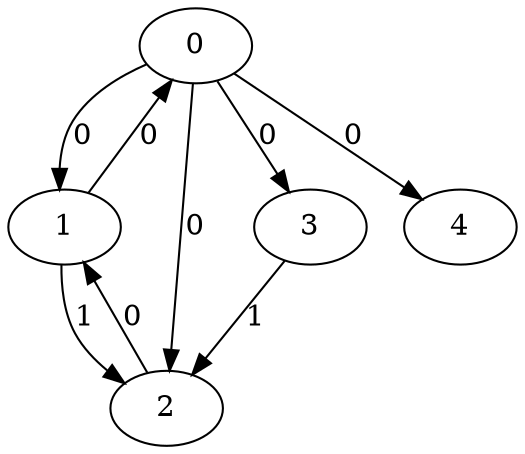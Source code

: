 // Source:517 Canonical: -1 0 0 0 0 0 -1 1 -1 -1 -1 0 -1 -1 -1 -1 -1 1 -1 -1 -1 -1 -1 -1 -1
digraph HRA_from_517_graph_000 {
  0 -> 1 [label="0"];
  0 -> 2 [label="0"];
  0 -> 3 [label="0"];
  1 -> 0 [label="0"];
  1 -> 2 [label="1"];
  2 -> 1 [label="0"];
  3 -> 2 [label="1"];
  0 -> 4 [label="0"];
}

// Source:517 Canonical: -1 0 0 0 0 0 -1 1 -1 -1 -1 0 -1 -1 -1 -1 -1 1 -1 -1 0 -1 -1 -1 -1
digraph HRA_from_517_graph_001 {
  0 -> 1 [label="0"];
  0 -> 2 [label="0"];
  0 -> 3 [label="0"];
  1 -> 0 [label="0"];
  1 -> 2 [label="1"];
  2 -> 1 [label="0"];
  3 -> 2 [label="1"];
  0 -> 4 [label="0"];
  4 -> 0 [label="0"];
}

// Source:517 Canonical: -1 0 0 0 -1 0 -1 1 -1 0 -1 0 -1 -1 -1 -1 -1 1 -1 -1 -1 -1 -1 -1 -1
digraph HRA_from_517_graph_002 {
  0 -> 1 [label="0"];
  0 -> 2 [label="0"];
  0 -> 3 [label="0"];
  1 -> 0 [label="0"];
  1 -> 2 [label="1"];
  2 -> 1 [label="0"];
  3 -> 2 [label="1"];
  1 -> 4 [label="0"];
}

// Source:517 Canonical: -1 0 0 0 0 0 -1 1 -1 0 -1 0 -1 -1 -1 -1 -1 1 -1 -1 -1 -1 -1 -1 -1
digraph HRA_from_517_graph_003 {
  0 -> 1 [label="0"];
  0 -> 2 [label="0"];
  0 -> 3 [label="0"];
  1 -> 0 [label="0"];
  1 -> 2 [label="1"];
  2 -> 1 [label="0"];
  3 -> 2 [label="1"];
  0 -> 4 [label="0"];
  1 -> 4 [label="0"];
}

// Source:517 Canonical: -1 0 0 0 -1 0 -1 1 -1 0 -1 0 -1 -1 -1 -1 -1 1 -1 -1 0 -1 -1 -1 -1
digraph HRA_from_517_graph_004 {
  0 -> 1 [label="0"];
  0 -> 2 [label="0"];
  0 -> 3 [label="0"];
  1 -> 0 [label="0"];
  1 -> 2 [label="1"];
  2 -> 1 [label="0"];
  3 -> 2 [label="1"];
  4 -> 0 [label="0"];
  1 -> 4 [label="0"];
}

// Source:517 Canonical: -1 0 0 0 0 0 -1 1 -1 0 -1 0 -1 -1 -1 -1 -1 1 -1 -1 0 -1 -1 -1 -1
digraph HRA_from_517_graph_005 {
  0 -> 1 [label="0"];
  0 -> 2 [label="0"];
  0 -> 3 [label="0"];
  1 -> 0 [label="0"];
  1 -> 2 [label="1"];
  2 -> 1 [label="0"];
  3 -> 2 [label="1"];
  0 -> 4 [label="0"];
  4 -> 0 [label="0"];
  1 -> 4 [label="0"];
}

// Source:517 Canonical: -1 0 0 0 0 0 -1 1 -1 -1 -1 0 -1 -1 -1 -1 -1 1 -1 -1 -1 0 -1 -1 -1
digraph HRA_from_517_graph_006 {
  0 -> 1 [label="0"];
  0 -> 2 [label="0"];
  0 -> 3 [label="0"];
  1 -> 0 [label="0"];
  1 -> 2 [label="1"];
  2 -> 1 [label="0"];
  3 -> 2 [label="1"];
  0 -> 4 [label="0"];
  4 -> 1 [label="0"];
}

// Source:517 Canonical: -1 0 0 0 0 0 -1 1 -1 -1 -1 0 -1 -1 -1 -1 -1 1 -1 -1 0 0 -1 -1 -1
digraph HRA_from_517_graph_007 {
  0 -> 1 [label="0"];
  0 -> 2 [label="0"];
  0 -> 3 [label="0"];
  1 -> 0 [label="0"];
  1 -> 2 [label="1"];
  2 -> 1 [label="0"];
  3 -> 2 [label="1"];
  0 -> 4 [label="0"];
  4 -> 0 [label="0"];
  4 -> 1 [label="0"];
}

// Source:517 Canonical: -1 0 0 0 -1 0 -1 1 -1 0 -1 0 -1 -1 -1 -1 -1 1 -1 -1 -1 0 -1 -1 -1
digraph HRA_from_517_graph_008 {
  0 -> 1 [label="0"];
  0 -> 2 [label="0"];
  0 -> 3 [label="0"];
  1 -> 0 [label="0"];
  1 -> 2 [label="1"];
  2 -> 1 [label="0"];
  3 -> 2 [label="1"];
  1 -> 4 [label="0"];
  4 -> 1 [label="0"];
}

// Source:517 Canonical: -1 0 0 0 0 0 -1 1 -1 0 -1 0 -1 -1 -1 -1 -1 1 -1 -1 -1 0 -1 -1 -1
digraph HRA_from_517_graph_009 {
  0 -> 1 [label="0"];
  0 -> 2 [label="0"];
  0 -> 3 [label="0"];
  1 -> 0 [label="0"];
  1 -> 2 [label="1"];
  2 -> 1 [label="0"];
  3 -> 2 [label="1"];
  0 -> 4 [label="0"];
  1 -> 4 [label="0"];
  4 -> 1 [label="0"];
}

// Source:517 Canonical: -1 0 0 0 -1 0 -1 1 -1 0 -1 0 -1 -1 -1 -1 -1 1 -1 -1 0 0 -1 -1 -1
digraph HRA_from_517_graph_010 {
  0 -> 1 [label="0"];
  0 -> 2 [label="0"];
  0 -> 3 [label="0"];
  1 -> 0 [label="0"];
  1 -> 2 [label="1"];
  2 -> 1 [label="0"];
  3 -> 2 [label="1"];
  4 -> 0 [label="0"];
  1 -> 4 [label="0"];
  4 -> 1 [label="0"];
}

// Source:517 Canonical: -1 0 0 0 0 0 -1 1 -1 0 -1 0 -1 -1 -1 -1 -1 1 -1 -1 0 0 -1 -1 -1
digraph HRA_from_517_graph_011 {
  0 -> 1 [label="0"];
  0 -> 2 [label="0"];
  0 -> 3 [label="0"];
  1 -> 0 [label="0"];
  1 -> 2 [label="1"];
  2 -> 1 [label="0"];
  3 -> 2 [label="1"];
  0 -> 4 [label="0"];
  4 -> 0 [label="0"];
  1 -> 4 [label="0"];
  4 -> 1 [label="0"];
}

// Source:517 Canonical: -1 0 0 0 -1 0 -1 1 -1 -1 -1 0 -1 -1 0 -1 -1 1 -1 -1 -1 -1 -1 -1 -1
digraph HRA_from_517_graph_012 {
  0 -> 1 [label="0"];
  0 -> 2 [label="0"];
  0 -> 3 [label="0"];
  1 -> 0 [label="0"];
  1 -> 2 [label="1"];
  2 -> 1 [label="0"];
  3 -> 2 [label="1"];
  2 -> 4 [label="0"];
}

// Source:517 Canonical: -1 0 0 0 0 0 -1 1 -1 -1 -1 0 -1 -1 0 -1 -1 1 -1 -1 -1 -1 -1 -1 -1
digraph HRA_from_517_graph_013 {
  0 -> 1 [label="0"];
  0 -> 2 [label="0"];
  0 -> 3 [label="0"];
  1 -> 0 [label="0"];
  1 -> 2 [label="1"];
  2 -> 1 [label="0"];
  3 -> 2 [label="1"];
  0 -> 4 [label="0"];
  2 -> 4 [label="0"];
}

// Source:517 Canonical: -1 0 0 0 -1 0 -1 1 -1 -1 -1 0 -1 -1 0 -1 -1 1 -1 -1 0 -1 -1 -1 -1
digraph HRA_from_517_graph_014 {
  0 -> 1 [label="0"];
  0 -> 2 [label="0"];
  0 -> 3 [label="0"];
  1 -> 0 [label="0"];
  1 -> 2 [label="1"];
  2 -> 1 [label="0"];
  3 -> 2 [label="1"];
  4 -> 0 [label="0"];
  2 -> 4 [label="0"];
}

// Source:517 Canonical: -1 0 0 0 0 0 -1 1 -1 -1 -1 0 -1 -1 0 -1 -1 1 -1 -1 0 -1 -1 -1 -1
digraph HRA_from_517_graph_015 {
  0 -> 1 [label="0"];
  0 -> 2 [label="0"];
  0 -> 3 [label="0"];
  1 -> 0 [label="0"];
  1 -> 2 [label="1"];
  2 -> 1 [label="0"];
  3 -> 2 [label="1"];
  0 -> 4 [label="0"];
  4 -> 0 [label="0"];
  2 -> 4 [label="0"];
}

// Source:517 Canonical: -1 0 0 0 -1 0 -1 1 -1 0 -1 0 -1 -1 0 -1 -1 1 -1 -1 -1 -1 -1 -1 -1
digraph HRA_from_517_graph_016 {
  0 -> 1 [label="0"];
  0 -> 2 [label="0"];
  0 -> 3 [label="0"];
  1 -> 0 [label="0"];
  1 -> 2 [label="1"];
  2 -> 1 [label="0"];
  3 -> 2 [label="1"];
  1 -> 4 [label="0"];
  2 -> 4 [label="0"];
}

// Source:517 Canonical: -1 0 0 0 0 0 -1 1 -1 0 -1 0 -1 -1 0 -1 -1 1 -1 -1 -1 -1 -1 -1 -1
digraph HRA_from_517_graph_017 {
  0 -> 1 [label="0"];
  0 -> 2 [label="0"];
  0 -> 3 [label="0"];
  1 -> 0 [label="0"];
  1 -> 2 [label="1"];
  2 -> 1 [label="0"];
  3 -> 2 [label="1"];
  0 -> 4 [label="0"];
  1 -> 4 [label="0"];
  2 -> 4 [label="0"];
}

// Source:517 Canonical: -1 0 0 0 -1 0 -1 1 -1 0 -1 0 -1 -1 0 -1 -1 1 -1 -1 0 -1 -1 -1 -1
digraph HRA_from_517_graph_018 {
  0 -> 1 [label="0"];
  0 -> 2 [label="0"];
  0 -> 3 [label="0"];
  1 -> 0 [label="0"];
  1 -> 2 [label="1"];
  2 -> 1 [label="0"];
  3 -> 2 [label="1"];
  4 -> 0 [label="0"];
  1 -> 4 [label="0"];
  2 -> 4 [label="0"];
}

// Source:517 Canonical: -1 0 0 0 0 0 -1 1 -1 0 -1 0 -1 -1 0 -1 -1 1 -1 -1 0 -1 -1 -1 -1
digraph HRA_from_517_graph_019 {
  0 -> 1 [label="0"];
  0 -> 2 [label="0"];
  0 -> 3 [label="0"];
  1 -> 0 [label="0"];
  1 -> 2 [label="1"];
  2 -> 1 [label="0"];
  3 -> 2 [label="1"];
  0 -> 4 [label="0"];
  4 -> 0 [label="0"];
  1 -> 4 [label="0"];
  2 -> 4 [label="0"];
}

// Source:517 Canonical: -1 0 0 0 -1 0 -1 1 -1 -1 -1 0 -1 -1 0 -1 -1 1 -1 -1 -1 0 -1 -1 -1
digraph HRA_from_517_graph_020 {
  0 -> 1 [label="0"];
  0 -> 2 [label="0"];
  0 -> 3 [label="0"];
  1 -> 0 [label="0"];
  1 -> 2 [label="1"];
  2 -> 1 [label="0"];
  3 -> 2 [label="1"];
  4 -> 1 [label="0"];
  2 -> 4 [label="0"];
}

// Source:517 Canonical: -1 0 0 0 0 0 -1 1 -1 -1 -1 0 -1 -1 0 -1 -1 1 -1 -1 -1 0 -1 -1 -1
digraph HRA_from_517_graph_021 {
  0 -> 1 [label="0"];
  0 -> 2 [label="0"];
  0 -> 3 [label="0"];
  1 -> 0 [label="0"];
  1 -> 2 [label="1"];
  2 -> 1 [label="0"];
  3 -> 2 [label="1"];
  0 -> 4 [label="0"];
  4 -> 1 [label="0"];
  2 -> 4 [label="0"];
}

// Source:517 Canonical: -1 0 0 0 -1 0 -1 1 -1 -1 -1 0 -1 -1 0 -1 -1 1 -1 -1 0 0 -1 -1 -1
digraph HRA_from_517_graph_022 {
  0 -> 1 [label="0"];
  0 -> 2 [label="0"];
  0 -> 3 [label="0"];
  1 -> 0 [label="0"];
  1 -> 2 [label="1"];
  2 -> 1 [label="0"];
  3 -> 2 [label="1"];
  4 -> 0 [label="0"];
  4 -> 1 [label="0"];
  2 -> 4 [label="0"];
}

// Source:517 Canonical: -1 0 0 0 0 0 -1 1 -1 -1 -1 0 -1 -1 0 -1 -1 1 -1 -1 0 0 -1 -1 -1
digraph HRA_from_517_graph_023 {
  0 -> 1 [label="0"];
  0 -> 2 [label="0"];
  0 -> 3 [label="0"];
  1 -> 0 [label="0"];
  1 -> 2 [label="1"];
  2 -> 1 [label="0"];
  3 -> 2 [label="1"];
  0 -> 4 [label="0"];
  4 -> 0 [label="0"];
  4 -> 1 [label="0"];
  2 -> 4 [label="0"];
}

// Source:517 Canonical: -1 0 0 0 -1 0 -1 1 -1 0 -1 0 -1 -1 0 -1 -1 1 -1 -1 -1 0 -1 -1 -1
digraph HRA_from_517_graph_024 {
  0 -> 1 [label="0"];
  0 -> 2 [label="0"];
  0 -> 3 [label="0"];
  1 -> 0 [label="0"];
  1 -> 2 [label="1"];
  2 -> 1 [label="0"];
  3 -> 2 [label="1"];
  1 -> 4 [label="0"];
  4 -> 1 [label="0"];
  2 -> 4 [label="0"];
}

// Source:517 Canonical: -1 0 0 0 0 0 -1 1 -1 0 -1 0 -1 -1 0 -1 -1 1 -1 -1 -1 0 -1 -1 -1
digraph HRA_from_517_graph_025 {
  0 -> 1 [label="0"];
  0 -> 2 [label="0"];
  0 -> 3 [label="0"];
  1 -> 0 [label="0"];
  1 -> 2 [label="1"];
  2 -> 1 [label="0"];
  3 -> 2 [label="1"];
  0 -> 4 [label="0"];
  1 -> 4 [label="0"];
  4 -> 1 [label="0"];
  2 -> 4 [label="0"];
}

// Source:517 Canonical: -1 0 0 0 -1 0 -1 1 -1 0 -1 0 -1 -1 0 -1 -1 1 -1 -1 0 0 -1 -1 -1
digraph HRA_from_517_graph_026 {
  0 -> 1 [label="0"];
  0 -> 2 [label="0"];
  0 -> 3 [label="0"];
  1 -> 0 [label="0"];
  1 -> 2 [label="1"];
  2 -> 1 [label="0"];
  3 -> 2 [label="1"];
  4 -> 0 [label="0"];
  1 -> 4 [label="0"];
  4 -> 1 [label="0"];
  2 -> 4 [label="0"];
}

// Source:517 Canonical: -1 0 0 0 0 0 -1 1 -1 0 -1 0 -1 -1 0 -1 -1 1 -1 -1 0 0 -1 -1 -1
digraph HRA_from_517_graph_027 {
  0 -> 1 [label="0"];
  0 -> 2 [label="0"];
  0 -> 3 [label="0"];
  1 -> 0 [label="0"];
  1 -> 2 [label="1"];
  2 -> 1 [label="0"];
  3 -> 2 [label="1"];
  0 -> 4 [label="0"];
  4 -> 0 [label="0"];
  1 -> 4 [label="0"];
  4 -> 1 [label="0"];
  2 -> 4 [label="0"];
}

// Source:517 Canonical: -1 0 0 0 0 0 -1 1 -1 -1 -1 0 -1 -1 -1 -1 -1 1 -1 -1 -1 -1 0 -1 -1
digraph HRA_from_517_graph_028 {
  0 -> 1 [label="0"];
  0 -> 2 [label="0"];
  0 -> 3 [label="0"];
  1 -> 0 [label="0"];
  1 -> 2 [label="1"];
  2 -> 1 [label="0"];
  3 -> 2 [label="1"];
  0 -> 4 [label="0"];
  4 -> 2 [label="0"];
}

// Source:517 Canonical: -1 0 0 0 0 0 -1 1 -1 -1 -1 0 -1 -1 -1 -1 -1 1 -1 -1 0 -1 0 -1 -1
digraph HRA_from_517_graph_029 {
  0 -> 1 [label="0"];
  0 -> 2 [label="0"];
  0 -> 3 [label="0"];
  1 -> 0 [label="0"];
  1 -> 2 [label="1"];
  2 -> 1 [label="0"];
  3 -> 2 [label="1"];
  0 -> 4 [label="0"];
  4 -> 0 [label="0"];
  4 -> 2 [label="0"];
}

// Source:517 Canonical: -1 0 0 0 -1 0 -1 1 -1 0 -1 0 -1 -1 -1 -1 -1 1 -1 -1 -1 -1 0 -1 -1
digraph HRA_from_517_graph_030 {
  0 -> 1 [label="0"];
  0 -> 2 [label="0"];
  0 -> 3 [label="0"];
  1 -> 0 [label="0"];
  1 -> 2 [label="1"];
  2 -> 1 [label="0"];
  3 -> 2 [label="1"];
  1 -> 4 [label="0"];
  4 -> 2 [label="0"];
}

// Source:517 Canonical: -1 0 0 0 0 0 -1 1 -1 0 -1 0 -1 -1 -1 -1 -1 1 -1 -1 -1 -1 0 -1 -1
digraph HRA_from_517_graph_031 {
  0 -> 1 [label="0"];
  0 -> 2 [label="0"];
  0 -> 3 [label="0"];
  1 -> 0 [label="0"];
  1 -> 2 [label="1"];
  2 -> 1 [label="0"];
  3 -> 2 [label="1"];
  0 -> 4 [label="0"];
  1 -> 4 [label="0"];
  4 -> 2 [label="0"];
}

// Source:517 Canonical: -1 0 0 0 -1 0 -1 1 -1 0 -1 0 -1 -1 -1 -1 -1 1 -1 -1 0 -1 0 -1 -1
digraph HRA_from_517_graph_032 {
  0 -> 1 [label="0"];
  0 -> 2 [label="0"];
  0 -> 3 [label="0"];
  1 -> 0 [label="0"];
  1 -> 2 [label="1"];
  2 -> 1 [label="0"];
  3 -> 2 [label="1"];
  4 -> 0 [label="0"];
  1 -> 4 [label="0"];
  4 -> 2 [label="0"];
}

// Source:517 Canonical: -1 0 0 0 0 0 -1 1 -1 0 -1 0 -1 -1 -1 -1 -1 1 -1 -1 0 -1 0 -1 -1
digraph HRA_from_517_graph_033 {
  0 -> 1 [label="0"];
  0 -> 2 [label="0"];
  0 -> 3 [label="0"];
  1 -> 0 [label="0"];
  1 -> 2 [label="1"];
  2 -> 1 [label="0"];
  3 -> 2 [label="1"];
  0 -> 4 [label="0"];
  4 -> 0 [label="0"];
  1 -> 4 [label="0"];
  4 -> 2 [label="0"];
}

// Source:517 Canonical: -1 0 0 0 0 0 -1 1 -1 -1 -1 0 -1 -1 -1 -1 -1 1 -1 -1 -1 0 0 -1 -1
digraph HRA_from_517_graph_034 {
  0 -> 1 [label="0"];
  0 -> 2 [label="0"];
  0 -> 3 [label="0"];
  1 -> 0 [label="0"];
  1 -> 2 [label="1"];
  2 -> 1 [label="0"];
  3 -> 2 [label="1"];
  0 -> 4 [label="0"];
  4 -> 1 [label="0"];
  4 -> 2 [label="0"];
}

// Source:517 Canonical: -1 0 0 0 0 0 -1 1 -1 -1 -1 0 -1 -1 -1 -1 -1 1 -1 -1 0 0 0 -1 -1
digraph HRA_from_517_graph_035 {
  0 -> 1 [label="0"];
  0 -> 2 [label="0"];
  0 -> 3 [label="0"];
  1 -> 0 [label="0"];
  1 -> 2 [label="1"];
  2 -> 1 [label="0"];
  3 -> 2 [label="1"];
  0 -> 4 [label="0"];
  4 -> 0 [label="0"];
  4 -> 1 [label="0"];
  4 -> 2 [label="0"];
}

// Source:517 Canonical: -1 0 0 0 -1 0 -1 1 -1 0 -1 0 -1 -1 -1 -1 -1 1 -1 -1 -1 0 0 -1 -1
digraph HRA_from_517_graph_036 {
  0 -> 1 [label="0"];
  0 -> 2 [label="0"];
  0 -> 3 [label="0"];
  1 -> 0 [label="0"];
  1 -> 2 [label="1"];
  2 -> 1 [label="0"];
  3 -> 2 [label="1"];
  1 -> 4 [label="0"];
  4 -> 1 [label="0"];
  4 -> 2 [label="0"];
}

// Source:517 Canonical: -1 0 0 0 0 0 -1 1 -1 0 -1 0 -1 -1 -1 -1 -1 1 -1 -1 -1 0 0 -1 -1
digraph HRA_from_517_graph_037 {
  0 -> 1 [label="0"];
  0 -> 2 [label="0"];
  0 -> 3 [label="0"];
  1 -> 0 [label="0"];
  1 -> 2 [label="1"];
  2 -> 1 [label="0"];
  3 -> 2 [label="1"];
  0 -> 4 [label="0"];
  1 -> 4 [label="0"];
  4 -> 1 [label="0"];
  4 -> 2 [label="0"];
}

// Source:517 Canonical: -1 0 0 0 -1 0 -1 1 -1 0 -1 0 -1 -1 -1 -1 -1 1 -1 -1 0 0 0 -1 -1
digraph HRA_from_517_graph_038 {
  0 -> 1 [label="0"];
  0 -> 2 [label="0"];
  0 -> 3 [label="0"];
  1 -> 0 [label="0"];
  1 -> 2 [label="1"];
  2 -> 1 [label="0"];
  3 -> 2 [label="1"];
  4 -> 0 [label="0"];
  1 -> 4 [label="0"];
  4 -> 1 [label="0"];
  4 -> 2 [label="0"];
}

// Source:517 Canonical: -1 0 0 0 0 0 -1 1 -1 0 -1 0 -1 -1 -1 -1 -1 1 -1 -1 0 0 0 -1 -1
digraph HRA_from_517_graph_039 {
  0 -> 1 [label="0"];
  0 -> 2 [label="0"];
  0 -> 3 [label="0"];
  1 -> 0 [label="0"];
  1 -> 2 [label="1"];
  2 -> 1 [label="0"];
  3 -> 2 [label="1"];
  0 -> 4 [label="0"];
  4 -> 0 [label="0"];
  1 -> 4 [label="0"];
  4 -> 1 [label="0"];
  4 -> 2 [label="0"];
}

// Source:517 Canonical: -1 0 0 0 -1 0 -1 1 -1 -1 -1 0 -1 -1 0 -1 -1 1 -1 -1 -1 -1 0 -1 -1
digraph HRA_from_517_graph_040 {
  0 -> 1 [label="0"];
  0 -> 2 [label="0"];
  0 -> 3 [label="0"];
  1 -> 0 [label="0"];
  1 -> 2 [label="1"];
  2 -> 1 [label="0"];
  3 -> 2 [label="1"];
  2 -> 4 [label="0"];
  4 -> 2 [label="0"];
}

// Source:517 Canonical: -1 0 0 0 0 0 -1 1 -1 -1 -1 0 -1 -1 0 -1 -1 1 -1 -1 -1 -1 0 -1 -1
digraph HRA_from_517_graph_041 {
  0 -> 1 [label="0"];
  0 -> 2 [label="0"];
  0 -> 3 [label="0"];
  1 -> 0 [label="0"];
  1 -> 2 [label="1"];
  2 -> 1 [label="0"];
  3 -> 2 [label="1"];
  0 -> 4 [label="0"];
  2 -> 4 [label="0"];
  4 -> 2 [label="0"];
}

// Source:517 Canonical: -1 0 0 0 -1 0 -1 1 -1 -1 -1 0 -1 -1 0 -1 -1 1 -1 -1 0 -1 0 -1 -1
digraph HRA_from_517_graph_042 {
  0 -> 1 [label="0"];
  0 -> 2 [label="0"];
  0 -> 3 [label="0"];
  1 -> 0 [label="0"];
  1 -> 2 [label="1"];
  2 -> 1 [label="0"];
  3 -> 2 [label="1"];
  4 -> 0 [label="0"];
  2 -> 4 [label="0"];
  4 -> 2 [label="0"];
}

// Source:517 Canonical: -1 0 0 0 0 0 -1 1 -1 -1 -1 0 -1 -1 0 -1 -1 1 -1 -1 0 -1 0 -1 -1
digraph HRA_from_517_graph_043 {
  0 -> 1 [label="0"];
  0 -> 2 [label="0"];
  0 -> 3 [label="0"];
  1 -> 0 [label="0"];
  1 -> 2 [label="1"];
  2 -> 1 [label="0"];
  3 -> 2 [label="1"];
  0 -> 4 [label="0"];
  4 -> 0 [label="0"];
  2 -> 4 [label="0"];
  4 -> 2 [label="0"];
}

// Source:517 Canonical: -1 0 0 0 -1 0 -1 1 -1 0 -1 0 -1 -1 0 -1 -1 1 -1 -1 -1 -1 0 -1 -1
digraph HRA_from_517_graph_044 {
  0 -> 1 [label="0"];
  0 -> 2 [label="0"];
  0 -> 3 [label="0"];
  1 -> 0 [label="0"];
  1 -> 2 [label="1"];
  2 -> 1 [label="0"];
  3 -> 2 [label="1"];
  1 -> 4 [label="0"];
  2 -> 4 [label="0"];
  4 -> 2 [label="0"];
}

// Source:517 Canonical: -1 0 0 0 0 0 -1 1 -1 0 -1 0 -1 -1 0 -1 -1 1 -1 -1 -1 -1 0 -1 -1
digraph HRA_from_517_graph_045 {
  0 -> 1 [label="0"];
  0 -> 2 [label="0"];
  0 -> 3 [label="0"];
  1 -> 0 [label="0"];
  1 -> 2 [label="1"];
  2 -> 1 [label="0"];
  3 -> 2 [label="1"];
  0 -> 4 [label="0"];
  1 -> 4 [label="0"];
  2 -> 4 [label="0"];
  4 -> 2 [label="0"];
}

// Source:517 Canonical: -1 0 0 0 -1 0 -1 1 -1 0 -1 0 -1 -1 0 -1 -1 1 -1 -1 0 -1 0 -1 -1
digraph HRA_from_517_graph_046 {
  0 -> 1 [label="0"];
  0 -> 2 [label="0"];
  0 -> 3 [label="0"];
  1 -> 0 [label="0"];
  1 -> 2 [label="1"];
  2 -> 1 [label="0"];
  3 -> 2 [label="1"];
  4 -> 0 [label="0"];
  1 -> 4 [label="0"];
  2 -> 4 [label="0"];
  4 -> 2 [label="0"];
}

// Source:517 Canonical: -1 0 0 0 0 0 -1 1 -1 0 -1 0 -1 -1 0 -1 -1 1 -1 -1 0 -1 0 -1 -1
digraph HRA_from_517_graph_047 {
  0 -> 1 [label="0"];
  0 -> 2 [label="0"];
  0 -> 3 [label="0"];
  1 -> 0 [label="0"];
  1 -> 2 [label="1"];
  2 -> 1 [label="0"];
  3 -> 2 [label="1"];
  0 -> 4 [label="0"];
  4 -> 0 [label="0"];
  1 -> 4 [label="0"];
  2 -> 4 [label="0"];
  4 -> 2 [label="0"];
}

// Source:517 Canonical: -1 0 0 0 -1 0 -1 1 -1 -1 -1 0 -1 -1 0 -1 -1 1 -1 -1 -1 0 0 -1 -1
digraph HRA_from_517_graph_048 {
  0 -> 1 [label="0"];
  0 -> 2 [label="0"];
  0 -> 3 [label="0"];
  1 -> 0 [label="0"];
  1 -> 2 [label="1"];
  2 -> 1 [label="0"];
  3 -> 2 [label="1"];
  4 -> 1 [label="0"];
  2 -> 4 [label="0"];
  4 -> 2 [label="0"];
}

// Source:517 Canonical: -1 0 0 0 0 0 -1 1 -1 -1 -1 0 -1 -1 0 -1 -1 1 -1 -1 -1 0 0 -1 -1
digraph HRA_from_517_graph_049 {
  0 -> 1 [label="0"];
  0 -> 2 [label="0"];
  0 -> 3 [label="0"];
  1 -> 0 [label="0"];
  1 -> 2 [label="1"];
  2 -> 1 [label="0"];
  3 -> 2 [label="1"];
  0 -> 4 [label="0"];
  4 -> 1 [label="0"];
  2 -> 4 [label="0"];
  4 -> 2 [label="0"];
}

// Source:517 Canonical: -1 0 0 0 -1 0 -1 1 -1 -1 -1 0 -1 -1 0 -1 -1 1 -1 -1 0 0 0 -1 -1
digraph HRA_from_517_graph_050 {
  0 -> 1 [label="0"];
  0 -> 2 [label="0"];
  0 -> 3 [label="0"];
  1 -> 0 [label="0"];
  1 -> 2 [label="1"];
  2 -> 1 [label="0"];
  3 -> 2 [label="1"];
  4 -> 0 [label="0"];
  4 -> 1 [label="0"];
  2 -> 4 [label="0"];
  4 -> 2 [label="0"];
}

// Source:517 Canonical: -1 0 0 0 0 0 -1 1 -1 -1 -1 0 -1 -1 0 -1 -1 1 -1 -1 0 0 0 -1 -1
digraph HRA_from_517_graph_051 {
  0 -> 1 [label="0"];
  0 -> 2 [label="0"];
  0 -> 3 [label="0"];
  1 -> 0 [label="0"];
  1 -> 2 [label="1"];
  2 -> 1 [label="0"];
  3 -> 2 [label="1"];
  0 -> 4 [label="0"];
  4 -> 0 [label="0"];
  4 -> 1 [label="0"];
  2 -> 4 [label="0"];
  4 -> 2 [label="0"];
}

// Source:517 Canonical: -1 0 0 0 -1 0 -1 1 -1 0 -1 0 -1 -1 0 -1 -1 1 -1 -1 -1 0 0 -1 -1
digraph HRA_from_517_graph_052 {
  0 -> 1 [label="0"];
  0 -> 2 [label="0"];
  0 -> 3 [label="0"];
  1 -> 0 [label="0"];
  1 -> 2 [label="1"];
  2 -> 1 [label="0"];
  3 -> 2 [label="1"];
  1 -> 4 [label="0"];
  4 -> 1 [label="0"];
  2 -> 4 [label="0"];
  4 -> 2 [label="0"];
}

// Source:517 Canonical: -1 0 0 0 0 0 -1 1 -1 0 -1 0 -1 -1 0 -1 -1 1 -1 -1 -1 0 0 -1 -1
digraph HRA_from_517_graph_053 {
  0 -> 1 [label="0"];
  0 -> 2 [label="0"];
  0 -> 3 [label="0"];
  1 -> 0 [label="0"];
  1 -> 2 [label="1"];
  2 -> 1 [label="0"];
  3 -> 2 [label="1"];
  0 -> 4 [label="0"];
  1 -> 4 [label="0"];
  4 -> 1 [label="0"];
  2 -> 4 [label="0"];
  4 -> 2 [label="0"];
}

// Source:517 Canonical: -1 0 0 0 -1 0 -1 1 -1 0 -1 0 -1 -1 0 -1 -1 1 -1 -1 0 0 0 -1 -1
digraph HRA_from_517_graph_054 {
  0 -> 1 [label="0"];
  0 -> 2 [label="0"];
  0 -> 3 [label="0"];
  1 -> 0 [label="0"];
  1 -> 2 [label="1"];
  2 -> 1 [label="0"];
  3 -> 2 [label="1"];
  4 -> 0 [label="0"];
  1 -> 4 [label="0"];
  4 -> 1 [label="0"];
  2 -> 4 [label="0"];
  4 -> 2 [label="0"];
}

// Source:517 Canonical: -1 0 0 0 0 0 -1 1 -1 0 -1 0 -1 -1 0 -1 -1 1 -1 -1 0 0 0 -1 -1
digraph HRA_from_517_graph_055 {
  0 -> 1 [label="0"];
  0 -> 2 [label="0"];
  0 -> 3 [label="0"];
  1 -> 0 [label="0"];
  1 -> 2 [label="1"];
  2 -> 1 [label="0"];
  3 -> 2 [label="1"];
  0 -> 4 [label="0"];
  4 -> 0 [label="0"];
  1 -> 4 [label="0"];
  4 -> 1 [label="0"];
  2 -> 4 [label="0"];
  4 -> 2 [label="0"];
}

// Source:517 Canonical: -1 0 0 0 -1 0 -1 1 -1 -1 -1 0 -1 -1 -1 -1 -1 1 -1 0 -1 -1 -1 -1 -1
digraph HRA_from_517_graph_056 {
  0 -> 1 [label="0"];
  0 -> 2 [label="0"];
  0 -> 3 [label="0"];
  1 -> 0 [label="0"];
  1 -> 2 [label="1"];
  2 -> 1 [label="0"];
  3 -> 2 [label="1"];
  3 -> 4 [label="0"];
}

// Source:517 Canonical: -1 0 0 0 0 0 -1 1 -1 -1 -1 0 -1 -1 -1 -1 -1 1 -1 0 -1 -1 -1 -1 -1
digraph HRA_from_517_graph_057 {
  0 -> 1 [label="0"];
  0 -> 2 [label="0"];
  0 -> 3 [label="0"];
  1 -> 0 [label="0"];
  1 -> 2 [label="1"];
  2 -> 1 [label="0"];
  3 -> 2 [label="1"];
  0 -> 4 [label="0"];
  3 -> 4 [label="0"];
}

// Source:517 Canonical: -1 0 0 0 -1 0 -1 1 -1 -1 -1 0 -1 -1 -1 -1 -1 1 -1 0 0 -1 -1 -1 -1
digraph HRA_from_517_graph_058 {
  0 -> 1 [label="0"];
  0 -> 2 [label="0"];
  0 -> 3 [label="0"];
  1 -> 0 [label="0"];
  1 -> 2 [label="1"];
  2 -> 1 [label="0"];
  3 -> 2 [label="1"];
  4 -> 0 [label="0"];
  3 -> 4 [label="0"];
}

// Source:517 Canonical: -1 0 0 0 0 0 -1 1 -1 -1 -1 0 -1 -1 -1 -1 -1 1 -1 0 0 -1 -1 -1 -1
digraph HRA_from_517_graph_059 {
  0 -> 1 [label="0"];
  0 -> 2 [label="0"];
  0 -> 3 [label="0"];
  1 -> 0 [label="0"];
  1 -> 2 [label="1"];
  2 -> 1 [label="0"];
  3 -> 2 [label="1"];
  0 -> 4 [label="0"];
  4 -> 0 [label="0"];
  3 -> 4 [label="0"];
}

// Source:517 Canonical: -1 0 0 0 -1 0 -1 1 -1 0 -1 0 -1 -1 -1 -1 -1 1 -1 0 -1 -1 -1 -1 -1
digraph HRA_from_517_graph_060 {
  0 -> 1 [label="0"];
  0 -> 2 [label="0"];
  0 -> 3 [label="0"];
  1 -> 0 [label="0"];
  1 -> 2 [label="1"];
  2 -> 1 [label="0"];
  3 -> 2 [label="1"];
  1 -> 4 [label="0"];
  3 -> 4 [label="0"];
}

// Source:517 Canonical: -1 0 0 0 0 0 -1 1 -1 0 -1 0 -1 -1 -1 -1 -1 1 -1 0 -1 -1 -1 -1 -1
digraph HRA_from_517_graph_061 {
  0 -> 1 [label="0"];
  0 -> 2 [label="0"];
  0 -> 3 [label="0"];
  1 -> 0 [label="0"];
  1 -> 2 [label="1"];
  2 -> 1 [label="0"];
  3 -> 2 [label="1"];
  0 -> 4 [label="0"];
  1 -> 4 [label="0"];
  3 -> 4 [label="0"];
}

// Source:517 Canonical: -1 0 0 0 -1 0 -1 1 -1 0 -1 0 -1 -1 -1 -1 -1 1 -1 0 0 -1 -1 -1 -1
digraph HRA_from_517_graph_062 {
  0 -> 1 [label="0"];
  0 -> 2 [label="0"];
  0 -> 3 [label="0"];
  1 -> 0 [label="0"];
  1 -> 2 [label="1"];
  2 -> 1 [label="0"];
  3 -> 2 [label="1"];
  4 -> 0 [label="0"];
  1 -> 4 [label="0"];
  3 -> 4 [label="0"];
}

// Source:517 Canonical: -1 0 0 0 0 0 -1 1 -1 0 -1 0 -1 -1 -1 -1 -1 1 -1 0 0 -1 -1 -1 -1
digraph HRA_from_517_graph_063 {
  0 -> 1 [label="0"];
  0 -> 2 [label="0"];
  0 -> 3 [label="0"];
  1 -> 0 [label="0"];
  1 -> 2 [label="1"];
  2 -> 1 [label="0"];
  3 -> 2 [label="1"];
  0 -> 4 [label="0"];
  4 -> 0 [label="0"];
  1 -> 4 [label="0"];
  3 -> 4 [label="0"];
}

// Source:517 Canonical: -1 0 0 0 -1 0 -1 1 -1 -1 -1 0 -1 -1 -1 -1 -1 1 -1 0 -1 0 -1 -1 -1
digraph HRA_from_517_graph_064 {
  0 -> 1 [label="0"];
  0 -> 2 [label="0"];
  0 -> 3 [label="0"];
  1 -> 0 [label="0"];
  1 -> 2 [label="1"];
  2 -> 1 [label="0"];
  3 -> 2 [label="1"];
  4 -> 1 [label="0"];
  3 -> 4 [label="0"];
}

// Source:517 Canonical: -1 0 0 0 0 0 -1 1 -1 -1 -1 0 -1 -1 -1 -1 -1 1 -1 0 -1 0 -1 -1 -1
digraph HRA_from_517_graph_065 {
  0 -> 1 [label="0"];
  0 -> 2 [label="0"];
  0 -> 3 [label="0"];
  1 -> 0 [label="0"];
  1 -> 2 [label="1"];
  2 -> 1 [label="0"];
  3 -> 2 [label="1"];
  0 -> 4 [label="0"];
  4 -> 1 [label="0"];
  3 -> 4 [label="0"];
}

// Source:517 Canonical: -1 0 0 0 -1 0 -1 1 -1 -1 -1 0 -1 -1 -1 -1 -1 1 -1 0 0 0 -1 -1 -1
digraph HRA_from_517_graph_066 {
  0 -> 1 [label="0"];
  0 -> 2 [label="0"];
  0 -> 3 [label="0"];
  1 -> 0 [label="0"];
  1 -> 2 [label="1"];
  2 -> 1 [label="0"];
  3 -> 2 [label="1"];
  4 -> 0 [label="0"];
  4 -> 1 [label="0"];
  3 -> 4 [label="0"];
}

// Source:517 Canonical: -1 0 0 0 0 0 -1 1 -1 -1 -1 0 -1 -1 -1 -1 -1 1 -1 0 0 0 -1 -1 -1
digraph HRA_from_517_graph_067 {
  0 -> 1 [label="0"];
  0 -> 2 [label="0"];
  0 -> 3 [label="0"];
  1 -> 0 [label="0"];
  1 -> 2 [label="1"];
  2 -> 1 [label="0"];
  3 -> 2 [label="1"];
  0 -> 4 [label="0"];
  4 -> 0 [label="0"];
  4 -> 1 [label="0"];
  3 -> 4 [label="0"];
}

// Source:517 Canonical: -1 0 0 0 -1 0 -1 1 -1 0 -1 0 -1 -1 -1 -1 -1 1 -1 0 -1 0 -1 -1 -1
digraph HRA_from_517_graph_068 {
  0 -> 1 [label="0"];
  0 -> 2 [label="0"];
  0 -> 3 [label="0"];
  1 -> 0 [label="0"];
  1 -> 2 [label="1"];
  2 -> 1 [label="0"];
  3 -> 2 [label="1"];
  1 -> 4 [label="0"];
  4 -> 1 [label="0"];
  3 -> 4 [label="0"];
}

// Source:517 Canonical: -1 0 0 0 0 0 -1 1 -1 0 -1 0 -1 -1 -1 -1 -1 1 -1 0 -1 0 -1 -1 -1
digraph HRA_from_517_graph_069 {
  0 -> 1 [label="0"];
  0 -> 2 [label="0"];
  0 -> 3 [label="0"];
  1 -> 0 [label="0"];
  1 -> 2 [label="1"];
  2 -> 1 [label="0"];
  3 -> 2 [label="1"];
  0 -> 4 [label="0"];
  1 -> 4 [label="0"];
  4 -> 1 [label="0"];
  3 -> 4 [label="0"];
}

// Source:517 Canonical: -1 0 0 0 -1 0 -1 1 -1 0 -1 0 -1 -1 -1 -1 -1 1 -1 0 0 0 -1 -1 -1
digraph HRA_from_517_graph_070 {
  0 -> 1 [label="0"];
  0 -> 2 [label="0"];
  0 -> 3 [label="0"];
  1 -> 0 [label="0"];
  1 -> 2 [label="1"];
  2 -> 1 [label="0"];
  3 -> 2 [label="1"];
  4 -> 0 [label="0"];
  1 -> 4 [label="0"];
  4 -> 1 [label="0"];
  3 -> 4 [label="0"];
}

// Source:517 Canonical: -1 0 0 0 0 0 -1 1 -1 0 -1 0 -1 -1 -1 -1 -1 1 -1 0 0 0 -1 -1 -1
digraph HRA_from_517_graph_071 {
  0 -> 1 [label="0"];
  0 -> 2 [label="0"];
  0 -> 3 [label="0"];
  1 -> 0 [label="0"];
  1 -> 2 [label="1"];
  2 -> 1 [label="0"];
  3 -> 2 [label="1"];
  0 -> 4 [label="0"];
  4 -> 0 [label="0"];
  1 -> 4 [label="0"];
  4 -> 1 [label="0"];
  3 -> 4 [label="0"];
}

// Source:517 Canonical: -1 0 0 0 -1 0 -1 1 -1 -1 -1 0 -1 -1 0 -1 -1 1 -1 0 -1 -1 -1 -1 -1
digraph HRA_from_517_graph_072 {
  0 -> 1 [label="0"];
  0 -> 2 [label="0"];
  0 -> 3 [label="0"];
  1 -> 0 [label="0"];
  1 -> 2 [label="1"];
  2 -> 1 [label="0"];
  3 -> 2 [label="1"];
  2 -> 4 [label="0"];
  3 -> 4 [label="0"];
}

// Source:517 Canonical: -1 0 0 0 0 0 -1 1 -1 -1 -1 0 -1 -1 0 -1 -1 1 -1 0 -1 -1 -1 -1 -1
digraph HRA_from_517_graph_073 {
  0 -> 1 [label="0"];
  0 -> 2 [label="0"];
  0 -> 3 [label="0"];
  1 -> 0 [label="0"];
  1 -> 2 [label="1"];
  2 -> 1 [label="0"];
  3 -> 2 [label="1"];
  0 -> 4 [label="0"];
  2 -> 4 [label="0"];
  3 -> 4 [label="0"];
}

// Source:517 Canonical: -1 0 0 0 -1 0 -1 1 -1 -1 -1 0 -1 -1 0 -1 -1 1 -1 0 0 -1 -1 -1 -1
digraph HRA_from_517_graph_074 {
  0 -> 1 [label="0"];
  0 -> 2 [label="0"];
  0 -> 3 [label="0"];
  1 -> 0 [label="0"];
  1 -> 2 [label="1"];
  2 -> 1 [label="0"];
  3 -> 2 [label="1"];
  4 -> 0 [label="0"];
  2 -> 4 [label="0"];
  3 -> 4 [label="0"];
}

// Source:517 Canonical: -1 0 0 0 0 0 -1 1 -1 -1 -1 0 -1 -1 0 -1 -1 1 -1 0 0 -1 -1 -1 -1
digraph HRA_from_517_graph_075 {
  0 -> 1 [label="0"];
  0 -> 2 [label="0"];
  0 -> 3 [label="0"];
  1 -> 0 [label="0"];
  1 -> 2 [label="1"];
  2 -> 1 [label="0"];
  3 -> 2 [label="1"];
  0 -> 4 [label="0"];
  4 -> 0 [label="0"];
  2 -> 4 [label="0"];
  3 -> 4 [label="0"];
}

// Source:517 Canonical: -1 0 0 0 -1 0 -1 1 -1 0 -1 0 -1 -1 0 -1 -1 1 -1 0 -1 -1 -1 -1 -1
digraph HRA_from_517_graph_076 {
  0 -> 1 [label="0"];
  0 -> 2 [label="0"];
  0 -> 3 [label="0"];
  1 -> 0 [label="0"];
  1 -> 2 [label="1"];
  2 -> 1 [label="0"];
  3 -> 2 [label="1"];
  1 -> 4 [label="0"];
  2 -> 4 [label="0"];
  3 -> 4 [label="0"];
}

// Source:517 Canonical: -1 0 0 0 0 0 -1 1 -1 0 -1 0 -1 -1 0 -1 -1 1 -1 0 -1 -1 -1 -1 -1
digraph HRA_from_517_graph_077 {
  0 -> 1 [label="0"];
  0 -> 2 [label="0"];
  0 -> 3 [label="0"];
  1 -> 0 [label="0"];
  1 -> 2 [label="1"];
  2 -> 1 [label="0"];
  3 -> 2 [label="1"];
  0 -> 4 [label="0"];
  1 -> 4 [label="0"];
  2 -> 4 [label="0"];
  3 -> 4 [label="0"];
}

// Source:517 Canonical: -1 0 0 0 -1 0 -1 1 -1 0 -1 0 -1 -1 0 -1 -1 1 -1 0 0 -1 -1 -1 -1
digraph HRA_from_517_graph_078 {
  0 -> 1 [label="0"];
  0 -> 2 [label="0"];
  0 -> 3 [label="0"];
  1 -> 0 [label="0"];
  1 -> 2 [label="1"];
  2 -> 1 [label="0"];
  3 -> 2 [label="1"];
  4 -> 0 [label="0"];
  1 -> 4 [label="0"];
  2 -> 4 [label="0"];
  3 -> 4 [label="0"];
}

// Source:517 Canonical: -1 0 0 0 0 0 -1 1 -1 0 -1 0 -1 -1 0 -1 -1 1 -1 0 0 -1 -1 -1 -1
digraph HRA_from_517_graph_079 {
  0 -> 1 [label="0"];
  0 -> 2 [label="0"];
  0 -> 3 [label="0"];
  1 -> 0 [label="0"];
  1 -> 2 [label="1"];
  2 -> 1 [label="0"];
  3 -> 2 [label="1"];
  0 -> 4 [label="0"];
  4 -> 0 [label="0"];
  1 -> 4 [label="0"];
  2 -> 4 [label="0"];
  3 -> 4 [label="0"];
}

// Source:517 Canonical: -1 0 0 0 -1 0 -1 1 -1 -1 -1 0 -1 -1 0 -1 -1 1 -1 0 -1 0 -1 -1 -1
digraph HRA_from_517_graph_080 {
  0 -> 1 [label="0"];
  0 -> 2 [label="0"];
  0 -> 3 [label="0"];
  1 -> 0 [label="0"];
  1 -> 2 [label="1"];
  2 -> 1 [label="0"];
  3 -> 2 [label="1"];
  4 -> 1 [label="0"];
  2 -> 4 [label="0"];
  3 -> 4 [label="0"];
}

// Source:517 Canonical: -1 0 0 0 0 0 -1 1 -1 -1 -1 0 -1 -1 0 -1 -1 1 -1 0 -1 0 -1 -1 -1
digraph HRA_from_517_graph_081 {
  0 -> 1 [label="0"];
  0 -> 2 [label="0"];
  0 -> 3 [label="0"];
  1 -> 0 [label="0"];
  1 -> 2 [label="1"];
  2 -> 1 [label="0"];
  3 -> 2 [label="1"];
  0 -> 4 [label="0"];
  4 -> 1 [label="0"];
  2 -> 4 [label="0"];
  3 -> 4 [label="0"];
}

// Source:517 Canonical: -1 0 0 0 -1 0 -1 1 -1 -1 -1 0 -1 -1 0 -1 -1 1 -1 0 0 0 -1 -1 -1
digraph HRA_from_517_graph_082 {
  0 -> 1 [label="0"];
  0 -> 2 [label="0"];
  0 -> 3 [label="0"];
  1 -> 0 [label="0"];
  1 -> 2 [label="1"];
  2 -> 1 [label="0"];
  3 -> 2 [label="1"];
  4 -> 0 [label="0"];
  4 -> 1 [label="0"];
  2 -> 4 [label="0"];
  3 -> 4 [label="0"];
}

// Source:517 Canonical: -1 0 0 0 0 0 -1 1 -1 -1 -1 0 -1 -1 0 -1 -1 1 -1 0 0 0 -1 -1 -1
digraph HRA_from_517_graph_083 {
  0 -> 1 [label="0"];
  0 -> 2 [label="0"];
  0 -> 3 [label="0"];
  1 -> 0 [label="0"];
  1 -> 2 [label="1"];
  2 -> 1 [label="0"];
  3 -> 2 [label="1"];
  0 -> 4 [label="0"];
  4 -> 0 [label="0"];
  4 -> 1 [label="0"];
  2 -> 4 [label="0"];
  3 -> 4 [label="0"];
}

// Source:517 Canonical: -1 0 0 0 -1 0 -1 1 -1 0 -1 0 -1 -1 0 -1 -1 1 -1 0 -1 0 -1 -1 -1
digraph HRA_from_517_graph_084 {
  0 -> 1 [label="0"];
  0 -> 2 [label="0"];
  0 -> 3 [label="0"];
  1 -> 0 [label="0"];
  1 -> 2 [label="1"];
  2 -> 1 [label="0"];
  3 -> 2 [label="1"];
  1 -> 4 [label="0"];
  4 -> 1 [label="0"];
  2 -> 4 [label="0"];
  3 -> 4 [label="0"];
}

// Source:517 Canonical: -1 0 0 0 0 0 -1 1 -1 0 -1 0 -1 -1 0 -1 -1 1 -1 0 -1 0 -1 -1 -1
digraph HRA_from_517_graph_085 {
  0 -> 1 [label="0"];
  0 -> 2 [label="0"];
  0 -> 3 [label="0"];
  1 -> 0 [label="0"];
  1 -> 2 [label="1"];
  2 -> 1 [label="0"];
  3 -> 2 [label="1"];
  0 -> 4 [label="0"];
  1 -> 4 [label="0"];
  4 -> 1 [label="0"];
  2 -> 4 [label="0"];
  3 -> 4 [label="0"];
}

// Source:517 Canonical: -1 0 0 0 -1 0 -1 1 -1 0 -1 0 -1 -1 0 -1 -1 1 -1 0 0 0 -1 -1 -1
digraph HRA_from_517_graph_086 {
  0 -> 1 [label="0"];
  0 -> 2 [label="0"];
  0 -> 3 [label="0"];
  1 -> 0 [label="0"];
  1 -> 2 [label="1"];
  2 -> 1 [label="0"];
  3 -> 2 [label="1"];
  4 -> 0 [label="0"];
  1 -> 4 [label="0"];
  4 -> 1 [label="0"];
  2 -> 4 [label="0"];
  3 -> 4 [label="0"];
}

// Source:517 Canonical: -1 0 0 0 0 0 -1 1 -1 0 -1 0 -1 -1 0 -1 -1 1 -1 0 0 0 -1 -1 -1
digraph HRA_from_517_graph_087 {
  0 -> 1 [label="0"];
  0 -> 2 [label="0"];
  0 -> 3 [label="0"];
  1 -> 0 [label="0"];
  1 -> 2 [label="1"];
  2 -> 1 [label="0"];
  3 -> 2 [label="1"];
  0 -> 4 [label="0"];
  4 -> 0 [label="0"];
  1 -> 4 [label="0"];
  4 -> 1 [label="0"];
  2 -> 4 [label="0"];
  3 -> 4 [label="0"];
}

// Source:517 Canonical: -1 0 0 0 -1 0 -1 1 -1 -1 -1 0 -1 -1 -1 -1 -1 1 -1 0 -1 -1 0 -1 -1
digraph HRA_from_517_graph_088 {
  0 -> 1 [label="0"];
  0 -> 2 [label="0"];
  0 -> 3 [label="0"];
  1 -> 0 [label="0"];
  1 -> 2 [label="1"];
  2 -> 1 [label="0"];
  3 -> 2 [label="1"];
  4 -> 2 [label="0"];
  3 -> 4 [label="0"];
}

// Source:517 Canonical: -1 0 0 0 0 0 -1 1 -1 -1 -1 0 -1 -1 -1 -1 -1 1 -1 0 -1 -1 0 -1 -1
digraph HRA_from_517_graph_089 {
  0 -> 1 [label="0"];
  0 -> 2 [label="0"];
  0 -> 3 [label="0"];
  1 -> 0 [label="0"];
  1 -> 2 [label="1"];
  2 -> 1 [label="0"];
  3 -> 2 [label="1"];
  0 -> 4 [label="0"];
  4 -> 2 [label="0"];
  3 -> 4 [label="0"];
}

// Source:517 Canonical: -1 0 0 0 -1 0 -1 1 -1 -1 -1 0 -1 -1 -1 -1 -1 1 -1 0 0 -1 0 -1 -1
digraph HRA_from_517_graph_090 {
  0 -> 1 [label="0"];
  0 -> 2 [label="0"];
  0 -> 3 [label="0"];
  1 -> 0 [label="0"];
  1 -> 2 [label="1"];
  2 -> 1 [label="0"];
  3 -> 2 [label="1"];
  4 -> 0 [label="0"];
  4 -> 2 [label="0"];
  3 -> 4 [label="0"];
}

// Source:517 Canonical: -1 0 0 0 0 0 -1 1 -1 -1 -1 0 -1 -1 -1 -1 -1 1 -1 0 0 -1 0 -1 -1
digraph HRA_from_517_graph_091 {
  0 -> 1 [label="0"];
  0 -> 2 [label="0"];
  0 -> 3 [label="0"];
  1 -> 0 [label="0"];
  1 -> 2 [label="1"];
  2 -> 1 [label="0"];
  3 -> 2 [label="1"];
  0 -> 4 [label="0"];
  4 -> 0 [label="0"];
  4 -> 2 [label="0"];
  3 -> 4 [label="0"];
}

// Source:517 Canonical: -1 0 0 0 -1 0 -1 1 -1 0 -1 0 -1 -1 -1 -1 -1 1 -1 0 -1 -1 0 -1 -1
digraph HRA_from_517_graph_092 {
  0 -> 1 [label="0"];
  0 -> 2 [label="0"];
  0 -> 3 [label="0"];
  1 -> 0 [label="0"];
  1 -> 2 [label="1"];
  2 -> 1 [label="0"];
  3 -> 2 [label="1"];
  1 -> 4 [label="0"];
  4 -> 2 [label="0"];
  3 -> 4 [label="0"];
}

// Source:517 Canonical: -1 0 0 0 0 0 -1 1 -1 0 -1 0 -1 -1 -1 -1 -1 1 -1 0 -1 -1 0 -1 -1
digraph HRA_from_517_graph_093 {
  0 -> 1 [label="0"];
  0 -> 2 [label="0"];
  0 -> 3 [label="0"];
  1 -> 0 [label="0"];
  1 -> 2 [label="1"];
  2 -> 1 [label="0"];
  3 -> 2 [label="1"];
  0 -> 4 [label="0"];
  1 -> 4 [label="0"];
  4 -> 2 [label="0"];
  3 -> 4 [label="0"];
}

// Source:517 Canonical: -1 0 0 0 -1 0 -1 1 -1 0 -1 0 -1 -1 -1 -1 -1 1 -1 0 0 -1 0 -1 -1
digraph HRA_from_517_graph_094 {
  0 -> 1 [label="0"];
  0 -> 2 [label="0"];
  0 -> 3 [label="0"];
  1 -> 0 [label="0"];
  1 -> 2 [label="1"];
  2 -> 1 [label="0"];
  3 -> 2 [label="1"];
  4 -> 0 [label="0"];
  1 -> 4 [label="0"];
  4 -> 2 [label="0"];
  3 -> 4 [label="0"];
}

// Source:517 Canonical: -1 0 0 0 0 0 -1 1 -1 0 -1 0 -1 -1 -1 -1 -1 1 -1 0 0 -1 0 -1 -1
digraph HRA_from_517_graph_095 {
  0 -> 1 [label="0"];
  0 -> 2 [label="0"];
  0 -> 3 [label="0"];
  1 -> 0 [label="0"];
  1 -> 2 [label="1"];
  2 -> 1 [label="0"];
  3 -> 2 [label="1"];
  0 -> 4 [label="0"];
  4 -> 0 [label="0"];
  1 -> 4 [label="0"];
  4 -> 2 [label="0"];
  3 -> 4 [label="0"];
}

// Source:517 Canonical: -1 0 0 0 -1 0 -1 1 -1 -1 -1 0 -1 -1 -1 -1 -1 1 -1 0 -1 0 0 -1 -1
digraph HRA_from_517_graph_096 {
  0 -> 1 [label="0"];
  0 -> 2 [label="0"];
  0 -> 3 [label="0"];
  1 -> 0 [label="0"];
  1 -> 2 [label="1"];
  2 -> 1 [label="0"];
  3 -> 2 [label="1"];
  4 -> 1 [label="0"];
  4 -> 2 [label="0"];
  3 -> 4 [label="0"];
}

// Source:517 Canonical: -1 0 0 0 0 0 -1 1 -1 -1 -1 0 -1 -1 -1 -1 -1 1 -1 0 -1 0 0 -1 -1
digraph HRA_from_517_graph_097 {
  0 -> 1 [label="0"];
  0 -> 2 [label="0"];
  0 -> 3 [label="0"];
  1 -> 0 [label="0"];
  1 -> 2 [label="1"];
  2 -> 1 [label="0"];
  3 -> 2 [label="1"];
  0 -> 4 [label="0"];
  4 -> 1 [label="0"];
  4 -> 2 [label="0"];
  3 -> 4 [label="0"];
}

// Source:517 Canonical: -1 0 0 0 -1 0 -1 1 -1 -1 -1 0 -1 -1 -1 -1 -1 1 -1 0 0 0 0 -1 -1
digraph HRA_from_517_graph_098 {
  0 -> 1 [label="0"];
  0 -> 2 [label="0"];
  0 -> 3 [label="0"];
  1 -> 0 [label="0"];
  1 -> 2 [label="1"];
  2 -> 1 [label="0"];
  3 -> 2 [label="1"];
  4 -> 0 [label="0"];
  4 -> 1 [label="0"];
  4 -> 2 [label="0"];
  3 -> 4 [label="0"];
}

// Source:517 Canonical: -1 0 0 0 0 0 -1 1 -1 -1 -1 0 -1 -1 -1 -1 -1 1 -1 0 0 0 0 -1 -1
digraph HRA_from_517_graph_099 {
  0 -> 1 [label="0"];
  0 -> 2 [label="0"];
  0 -> 3 [label="0"];
  1 -> 0 [label="0"];
  1 -> 2 [label="1"];
  2 -> 1 [label="0"];
  3 -> 2 [label="1"];
  0 -> 4 [label="0"];
  4 -> 0 [label="0"];
  4 -> 1 [label="0"];
  4 -> 2 [label="0"];
  3 -> 4 [label="0"];
}

// Source:517 Canonical: -1 0 0 0 -1 0 -1 1 -1 0 -1 0 -1 -1 -1 -1 -1 1 -1 0 -1 0 0 -1 -1
digraph HRA_from_517_graph_100 {
  0 -> 1 [label="0"];
  0 -> 2 [label="0"];
  0 -> 3 [label="0"];
  1 -> 0 [label="0"];
  1 -> 2 [label="1"];
  2 -> 1 [label="0"];
  3 -> 2 [label="1"];
  1 -> 4 [label="0"];
  4 -> 1 [label="0"];
  4 -> 2 [label="0"];
  3 -> 4 [label="0"];
}

// Source:517 Canonical: -1 0 0 0 0 0 -1 1 -1 0 -1 0 -1 -1 -1 -1 -1 1 -1 0 -1 0 0 -1 -1
digraph HRA_from_517_graph_101 {
  0 -> 1 [label="0"];
  0 -> 2 [label="0"];
  0 -> 3 [label="0"];
  1 -> 0 [label="0"];
  1 -> 2 [label="1"];
  2 -> 1 [label="0"];
  3 -> 2 [label="1"];
  0 -> 4 [label="0"];
  1 -> 4 [label="0"];
  4 -> 1 [label="0"];
  4 -> 2 [label="0"];
  3 -> 4 [label="0"];
}

// Source:517 Canonical: -1 0 0 0 -1 0 -1 1 -1 0 -1 0 -1 -1 -1 -1 -1 1 -1 0 0 0 0 -1 -1
digraph HRA_from_517_graph_102 {
  0 -> 1 [label="0"];
  0 -> 2 [label="0"];
  0 -> 3 [label="0"];
  1 -> 0 [label="0"];
  1 -> 2 [label="1"];
  2 -> 1 [label="0"];
  3 -> 2 [label="1"];
  4 -> 0 [label="0"];
  1 -> 4 [label="0"];
  4 -> 1 [label="0"];
  4 -> 2 [label="0"];
  3 -> 4 [label="0"];
}

// Source:517 Canonical: -1 0 0 0 0 0 -1 1 -1 0 -1 0 -1 -1 -1 -1 -1 1 -1 0 0 0 0 -1 -1
digraph HRA_from_517_graph_103 {
  0 -> 1 [label="0"];
  0 -> 2 [label="0"];
  0 -> 3 [label="0"];
  1 -> 0 [label="0"];
  1 -> 2 [label="1"];
  2 -> 1 [label="0"];
  3 -> 2 [label="1"];
  0 -> 4 [label="0"];
  4 -> 0 [label="0"];
  1 -> 4 [label="0"];
  4 -> 1 [label="0"];
  4 -> 2 [label="0"];
  3 -> 4 [label="0"];
}

// Source:517 Canonical: -1 0 0 0 -1 0 -1 1 -1 -1 -1 0 -1 -1 0 -1 -1 1 -1 0 -1 -1 0 -1 -1
digraph HRA_from_517_graph_104 {
  0 -> 1 [label="0"];
  0 -> 2 [label="0"];
  0 -> 3 [label="0"];
  1 -> 0 [label="0"];
  1 -> 2 [label="1"];
  2 -> 1 [label="0"];
  3 -> 2 [label="1"];
  2 -> 4 [label="0"];
  4 -> 2 [label="0"];
  3 -> 4 [label="0"];
}

// Source:517 Canonical: -1 0 0 0 0 0 -1 1 -1 -1 -1 0 -1 -1 0 -1 -1 1 -1 0 -1 -1 0 -1 -1
digraph HRA_from_517_graph_105 {
  0 -> 1 [label="0"];
  0 -> 2 [label="0"];
  0 -> 3 [label="0"];
  1 -> 0 [label="0"];
  1 -> 2 [label="1"];
  2 -> 1 [label="0"];
  3 -> 2 [label="1"];
  0 -> 4 [label="0"];
  2 -> 4 [label="0"];
  4 -> 2 [label="0"];
  3 -> 4 [label="0"];
}

// Source:517 Canonical: -1 0 0 0 -1 0 -1 1 -1 -1 -1 0 -1 -1 0 -1 -1 1 -1 0 0 -1 0 -1 -1
digraph HRA_from_517_graph_106 {
  0 -> 1 [label="0"];
  0 -> 2 [label="0"];
  0 -> 3 [label="0"];
  1 -> 0 [label="0"];
  1 -> 2 [label="1"];
  2 -> 1 [label="0"];
  3 -> 2 [label="1"];
  4 -> 0 [label="0"];
  2 -> 4 [label="0"];
  4 -> 2 [label="0"];
  3 -> 4 [label="0"];
}

// Source:517 Canonical: -1 0 0 0 0 0 -1 1 -1 -1 -1 0 -1 -1 0 -1 -1 1 -1 0 0 -1 0 -1 -1
digraph HRA_from_517_graph_107 {
  0 -> 1 [label="0"];
  0 -> 2 [label="0"];
  0 -> 3 [label="0"];
  1 -> 0 [label="0"];
  1 -> 2 [label="1"];
  2 -> 1 [label="0"];
  3 -> 2 [label="1"];
  0 -> 4 [label="0"];
  4 -> 0 [label="0"];
  2 -> 4 [label="0"];
  4 -> 2 [label="0"];
  3 -> 4 [label="0"];
}

// Source:517 Canonical: -1 0 0 0 -1 0 -1 1 -1 0 -1 0 -1 -1 0 -1 -1 1 -1 0 -1 -1 0 -1 -1
digraph HRA_from_517_graph_108 {
  0 -> 1 [label="0"];
  0 -> 2 [label="0"];
  0 -> 3 [label="0"];
  1 -> 0 [label="0"];
  1 -> 2 [label="1"];
  2 -> 1 [label="0"];
  3 -> 2 [label="1"];
  1 -> 4 [label="0"];
  2 -> 4 [label="0"];
  4 -> 2 [label="0"];
  3 -> 4 [label="0"];
}

// Source:517 Canonical: -1 0 0 0 0 0 -1 1 -1 0 -1 0 -1 -1 0 -1 -1 1 -1 0 -1 -1 0 -1 -1
digraph HRA_from_517_graph_109 {
  0 -> 1 [label="0"];
  0 -> 2 [label="0"];
  0 -> 3 [label="0"];
  1 -> 0 [label="0"];
  1 -> 2 [label="1"];
  2 -> 1 [label="0"];
  3 -> 2 [label="1"];
  0 -> 4 [label="0"];
  1 -> 4 [label="0"];
  2 -> 4 [label="0"];
  4 -> 2 [label="0"];
  3 -> 4 [label="0"];
}

// Source:517 Canonical: -1 0 0 0 -1 0 -1 1 -1 0 -1 0 -1 -1 0 -1 -1 1 -1 0 0 -1 0 -1 -1
digraph HRA_from_517_graph_110 {
  0 -> 1 [label="0"];
  0 -> 2 [label="0"];
  0 -> 3 [label="0"];
  1 -> 0 [label="0"];
  1 -> 2 [label="1"];
  2 -> 1 [label="0"];
  3 -> 2 [label="1"];
  4 -> 0 [label="0"];
  1 -> 4 [label="0"];
  2 -> 4 [label="0"];
  4 -> 2 [label="0"];
  3 -> 4 [label="0"];
}

// Source:517 Canonical: -1 0 0 0 0 0 -1 1 -1 0 -1 0 -1 -1 0 -1 -1 1 -1 0 0 -1 0 -1 -1
digraph HRA_from_517_graph_111 {
  0 -> 1 [label="0"];
  0 -> 2 [label="0"];
  0 -> 3 [label="0"];
  1 -> 0 [label="0"];
  1 -> 2 [label="1"];
  2 -> 1 [label="0"];
  3 -> 2 [label="1"];
  0 -> 4 [label="0"];
  4 -> 0 [label="0"];
  1 -> 4 [label="0"];
  2 -> 4 [label="0"];
  4 -> 2 [label="0"];
  3 -> 4 [label="0"];
}

// Source:517 Canonical: -1 0 0 0 -1 0 -1 1 -1 -1 -1 0 -1 -1 0 -1 -1 1 -1 0 -1 0 0 -1 -1
digraph HRA_from_517_graph_112 {
  0 -> 1 [label="0"];
  0 -> 2 [label="0"];
  0 -> 3 [label="0"];
  1 -> 0 [label="0"];
  1 -> 2 [label="1"];
  2 -> 1 [label="0"];
  3 -> 2 [label="1"];
  4 -> 1 [label="0"];
  2 -> 4 [label="0"];
  4 -> 2 [label="0"];
  3 -> 4 [label="0"];
}

// Source:517 Canonical: -1 0 0 0 0 0 -1 1 -1 -1 -1 0 -1 -1 0 -1 -1 1 -1 0 -1 0 0 -1 -1
digraph HRA_from_517_graph_113 {
  0 -> 1 [label="0"];
  0 -> 2 [label="0"];
  0 -> 3 [label="0"];
  1 -> 0 [label="0"];
  1 -> 2 [label="1"];
  2 -> 1 [label="0"];
  3 -> 2 [label="1"];
  0 -> 4 [label="0"];
  4 -> 1 [label="0"];
  2 -> 4 [label="0"];
  4 -> 2 [label="0"];
  3 -> 4 [label="0"];
}

// Source:517 Canonical: -1 0 0 0 -1 0 -1 1 -1 -1 -1 0 -1 -1 0 -1 -1 1 -1 0 0 0 0 -1 -1
digraph HRA_from_517_graph_114 {
  0 -> 1 [label="0"];
  0 -> 2 [label="0"];
  0 -> 3 [label="0"];
  1 -> 0 [label="0"];
  1 -> 2 [label="1"];
  2 -> 1 [label="0"];
  3 -> 2 [label="1"];
  4 -> 0 [label="0"];
  4 -> 1 [label="0"];
  2 -> 4 [label="0"];
  4 -> 2 [label="0"];
  3 -> 4 [label="0"];
}

// Source:517 Canonical: -1 0 0 0 0 0 -1 1 -1 -1 -1 0 -1 -1 0 -1 -1 1 -1 0 0 0 0 -1 -1
digraph HRA_from_517_graph_115 {
  0 -> 1 [label="0"];
  0 -> 2 [label="0"];
  0 -> 3 [label="0"];
  1 -> 0 [label="0"];
  1 -> 2 [label="1"];
  2 -> 1 [label="0"];
  3 -> 2 [label="1"];
  0 -> 4 [label="0"];
  4 -> 0 [label="0"];
  4 -> 1 [label="0"];
  2 -> 4 [label="0"];
  4 -> 2 [label="0"];
  3 -> 4 [label="0"];
}

// Source:517 Canonical: -1 0 0 0 -1 0 -1 1 -1 0 -1 0 -1 -1 0 -1 -1 1 -1 0 -1 0 0 -1 -1
digraph HRA_from_517_graph_116 {
  0 -> 1 [label="0"];
  0 -> 2 [label="0"];
  0 -> 3 [label="0"];
  1 -> 0 [label="0"];
  1 -> 2 [label="1"];
  2 -> 1 [label="0"];
  3 -> 2 [label="1"];
  1 -> 4 [label="0"];
  4 -> 1 [label="0"];
  2 -> 4 [label="0"];
  4 -> 2 [label="0"];
  3 -> 4 [label="0"];
}

// Source:517 Canonical: -1 0 0 0 0 0 -1 1 -1 0 -1 0 -1 -1 0 -1 -1 1 -1 0 -1 0 0 -1 -1
digraph HRA_from_517_graph_117 {
  0 -> 1 [label="0"];
  0 -> 2 [label="0"];
  0 -> 3 [label="0"];
  1 -> 0 [label="0"];
  1 -> 2 [label="1"];
  2 -> 1 [label="0"];
  3 -> 2 [label="1"];
  0 -> 4 [label="0"];
  1 -> 4 [label="0"];
  4 -> 1 [label="0"];
  2 -> 4 [label="0"];
  4 -> 2 [label="0"];
  3 -> 4 [label="0"];
}

// Source:517 Canonical: -1 0 0 0 -1 0 -1 1 -1 0 -1 0 -1 -1 0 -1 -1 1 -1 0 0 0 0 -1 -1
digraph HRA_from_517_graph_118 {
  0 -> 1 [label="0"];
  0 -> 2 [label="0"];
  0 -> 3 [label="0"];
  1 -> 0 [label="0"];
  1 -> 2 [label="1"];
  2 -> 1 [label="0"];
  3 -> 2 [label="1"];
  4 -> 0 [label="0"];
  1 -> 4 [label="0"];
  4 -> 1 [label="0"];
  2 -> 4 [label="0"];
  4 -> 2 [label="0"];
  3 -> 4 [label="0"];
}

// Source:517 Canonical: -1 0 0 0 0 0 -1 1 -1 0 -1 0 -1 -1 0 -1 -1 1 -1 0 0 0 0 -1 -1
digraph HRA_from_517_graph_119 {
  0 -> 1 [label="0"];
  0 -> 2 [label="0"];
  0 -> 3 [label="0"];
  1 -> 0 [label="0"];
  1 -> 2 [label="1"];
  2 -> 1 [label="0"];
  3 -> 2 [label="1"];
  0 -> 4 [label="0"];
  4 -> 0 [label="0"];
  1 -> 4 [label="0"];
  4 -> 1 [label="0"];
  2 -> 4 [label="0"];
  4 -> 2 [label="0"];
  3 -> 4 [label="0"];
}

// Source:517 Canonical: -1 0 0 0 0 0 -1 1 -1 -1 -1 0 -1 -1 -1 -1 -1 1 -1 -1 -1 -1 -1 0 -1
digraph HRA_from_517_graph_120 {
  0 -> 1 [label="0"];
  0 -> 2 [label="0"];
  0 -> 3 [label="0"];
  1 -> 0 [label="0"];
  1 -> 2 [label="1"];
  2 -> 1 [label="0"];
  3 -> 2 [label="1"];
  0 -> 4 [label="0"];
  4 -> 3 [label="0"];
}

// Source:517 Canonical: -1 0 0 0 0 0 -1 1 -1 -1 -1 0 -1 -1 -1 -1 -1 1 -1 -1 0 -1 -1 0 -1
digraph HRA_from_517_graph_121 {
  0 -> 1 [label="0"];
  0 -> 2 [label="0"];
  0 -> 3 [label="0"];
  1 -> 0 [label="0"];
  1 -> 2 [label="1"];
  2 -> 1 [label="0"];
  3 -> 2 [label="1"];
  0 -> 4 [label="0"];
  4 -> 0 [label="0"];
  4 -> 3 [label="0"];
}

// Source:517 Canonical: -1 0 0 0 -1 0 -1 1 -1 0 -1 0 -1 -1 -1 -1 -1 1 -1 -1 -1 -1 -1 0 -1
digraph HRA_from_517_graph_122 {
  0 -> 1 [label="0"];
  0 -> 2 [label="0"];
  0 -> 3 [label="0"];
  1 -> 0 [label="0"];
  1 -> 2 [label="1"];
  2 -> 1 [label="0"];
  3 -> 2 [label="1"];
  1 -> 4 [label="0"];
  4 -> 3 [label="0"];
}

// Source:517 Canonical: -1 0 0 0 0 0 -1 1 -1 0 -1 0 -1 -1 -1 -1 -1 1 -1 -1 -1 -1 -1 0 -1
digraph HRA_from_517_graph_123 {
  0 -> 1 [label="0"];
  0 -> 2 [label="0"];
  0 -> 3 [label="0"];
  1 -> 0 [label="0"];
  1 -> 2 [label="1"];
  2 -> 1 [label="0"];
  3 -> 2 [label="1"];
  0 -> 4 [label="0"];
  1 -> 4 [label="0"];
  4 -> 3 [label="0"];
}

// Source:517 Canonical: -1 0 0 0 -1 0 -1 1 -1 0 -1 0 -1 -1 -1 -1 -1 1 -1 -1 0 -1 -1 0 -1
digraph HRA_from_517_graph_124 {
  0 -> 1 [label="0"];
  0 -> 2 [label="0"];
  0 -> 3 [label="0"];
  1 -> 0 [label="0"];
  1 -> 2 [label="1"];
  2 -> 1 [label="0"];
  3 -> 2 [label="1"];
  4 -> 0 [label="0"];
  1 -> 4 [label="0"];
  4 -> 3 [label="0"];
}

// Source:517 Canonical: -1 0 0 0 0 0 -1 1 -1 0 -1 0 -1 -1 -1 -1 -1 1 -1 -1 0 -1 -1 0 -1
digraph HRA_from_517_graph_125 {
  0 -> 1 [label="0"];
  0 -> 2 [label="0"];
  0 -> 3 [label="0"];
  1 -> 0 [label="0"];
  1 -> 2 [label="1"];
  2 -> 1 [label="0"];
  3 -> 2 [label="1"];
  0 -> 4 [label="0"];
  4 -> 0 [label="0"];
  1 -> 4 [label="0"];
  4 -> 3 [label="0"];
}

// Source:517 Canonical: -1 0 0 0 0 0 -1 1 -1 -1 -1 0 -1 -1 -1 -1 -1 1 -1 -1 -1 0 -1 0 -1
digraph HRA_from_517_graph_126 {
  0 -> 1 [label="0"];
  0 -> 2 [label="0"];
  0 -> 3 [label="0"];
  1 -> 0 [label="0"];
  1 -> 2 [label="1"];
  2 -> 1 [label="0"];
  3 -> 2 [label="1"];
  0 -> 4 [label="0"];
  4 -> 1 [label="0"];
  4 -> 3 [label="0"];
}

// Source:517 Canonical: -1 0 0 0 0 0 -1 1 -1 -1 -1 0 -1 -1 -1 -1 -1 1 -1 -1 0 0 -1 0 -1
digraph HRA_from_517_graph_127 {
  0 -> 1 [label="0"];
  0 -> 2 [label="0"];
  0 -> 3 [label="0"];
  1 -> 0 [label="0"];
  1 -> 2 [label="1"];
  2 -> 1 [label="0"];
  3 -> 2 [label="1"];
  0 -> 4 [label="0"];
  4 -> 0 [label="0"];
  4 -> 1 [label="0"];
  4 -> 3 [label="0"];
}

// Source:517 Canonical: -1 0 0 0 -1 0 -1 1 -1 0 -1 0 -1 -1 -1 -1 -1 1 -1 -1 -1 0 -1 0 -1
digraph HRA_from_517_graph_128 {
  0 -> 1 [label="0"];
  0 -> 2 [label="0"];
  0 -> 3 [label="0"];
  1 -> 0 [label="0"];
  1 -> 2 [label="1"];
  2 -> 1 [label="0"];
  3 -> 2 [label="1"];
  1 -> 4 [label="0"];
  4 -> 1 [label="0"];
  4 -> 3 [label="0"];
}

// Source:517 Canonical: -1 0 0 0 0 0 -1 1 -1 0 -1 0 -1 -1 -1 -1 -1 1 -1 -1 -1 0 -1 0 -1
digraph HRA_from_517_graph_129 {
  0 -> 1 [label="0"];
  0 -> 2 [label="0"];
  0 -> 3 [label="0"];
  1 -> 0 [label="0"];
  1 -> 2 [label="1"];
  2 -> 1 [label="0"];
  3 -> 2 [label="1"];
  0 -> 4 [label="0"];
  1 -> 4 [label="0"];
  4 -> 1 [label="0"];
  4 -> 3 [label="0"];
}

// Source:517 Canonical: -1 0 0 0 -1 0 -1 1 -1 0 -1 0 -1 -1 -1 -1 -1 1 -1 -1 0 0 -1 0 -1
digraph HRA_from_517_graph_130 {
  0 -> 1 [label="0"];
  0 -> 2 [label="0"];
  0 -> 3 [label="0"];
  1 -> 0 [label="0"];
  1 -> 2 [label="1"];
  2 -> 1 [label="0"];
  3 -> 2 [label="1"];
  4 -> 0 [label="0"];
  1 -> 4 [label="0"];
  4 -> 1 [label="0"];
  4 -> 3 [label="0"];
}

// Source:517 Canonical: -1 0 0 0 0 0 -1 1 -1 0 -1 0 -1 -1 -1 -1 -1 1 -1 -1 0 0 -1 0 -1
digraph HRA_from_517_graph_131 {
  0 -> 1 [label="0"];
  0 -> 2 [label="0"];
  0 -> 3 [label="0"];
  1 -> 0 [label="0"];
  1 -> 2 [label="1"];
  2 -> 1 [label="0"];
  3 -> 2 [label="1"];
  0 -> 4 [label="0"];
  4 -> 0 [label="0"];
  1 -> 4 [label="0"];
  4 -> 1 [label="0"];
  4 -> 3 [label="0"];
}

// Source:517 Canonical: -1 0 0 0 -1 0 -1 1 -1 -1 -1 0 -1 -1 0 -1 -1 1 -1 -1 -1 -1 -1 0 -1
digraph HRA_from_517_graph_132 {
  0 -> 1 [label="0"];
  0 -> 2 [label="0"];
  0 -> 3 [label="0"];
  1 -> 0 [label="0"];
  1 -> 2 [label="1"];
  2 -> 1 [label="0"];
  3 -> 2 [label="1"];
  2 -> 4 [label="0"];
  4 -> 3 [label="0"];
}

// Source:517 Canonical: -1 0 0 0 0 0 -1 1 -1 -1 -1 0 -1 -1 0 -1 -1 1 -1 -1 -1 -1 -1 0 -1
digraph HRA_from_517_graph_133 {
  0 -> 1 [label="0"];
  0 -> 2 [label="0"];
  0 -> 3 [label="0"];
  1 -> 0 [label="0"];
  1 -> 2 [label="1"];
  2 -> 1 [label="0"];
  3 -> 2 [label="1"];
  0 -> 4 [label="0"];
  2 -> 4 [label="0"];
  4 -> 3 [label="0"];
}

// Source:517 Canonical: -1 0 0 0 -1 0 -1 1 -1 -1 -1 0 -1 -1 0 -1 -1 1 -1 -1 0 -1 -1 0 -1
digraph HRA_from_517_graph_134 {
  0 -> 1 [label="0"];
  0 -> 2 [label="0"];
  0 -> 3 [label="0"];
  1 -> 0 [label="0"];
  1 -> 2 [label="1"];
  2 -> 1 [label="0"];
  3 -> 2 [label="1"];
  4 -> 0 [label="0"];
  2 -> 4 [label="0"];
  4 -> 3 [label="0"];
}

// Source:517 Canonical: -1 0 0 0 0 0 -1 1 -1 -1 -1 0 -1 -1 0 -1 -1 1 -1 -1 0 -1 -1 0 -1
digraph HRA_from_517_graph_135 {
  0 -> 1 [label="0"];
  0 -> 2 [label="0"];
  0 -> 3 [label="0"];
  1 -> 0 [label="0"];
  1 -> 2 [label="1"];
  2 -> 1 [label="0"];
  3 -> 2 [label="1"];
  0 -> 4 [label="0"];
  4 -> 0 [label="0"];
  2 -> 4 [label="0"];
  4 -> 3 [label="0"];
}

// Source:517 Canonical: -1 0 0 0 -1 0 -1 1 -1 0 -1 0 -1 -1 0 -1 -1 1 -1 -1 -1 -1 -1 0 -1
digraph HRA_from_517_graph_136 {
  0 -> 1 [label="0"];
  0 -> 2 [label="0"];
  0 -> 3 [label="0"];
  1 -> 0 [label="0"];
  1 -> 2 [label="1"];
  2 -> 1 [label="0"];
  3 -> 2 [label="1"];
  1 -> 4 [label="0"];
  2 -> 4 [label="0"];
  4 -> 3 [label="0"];
}

// Source:517 Canonical: -1 0 0 0 0 0 -1 1 -1 0 -1 0 -1 -1 0 -1 -1 1 -1 -1 -1 -1 -1 0 -1
digraph HRA_from_517_graph_137 {
  0 -> 1 [label="0"];
  0 -> 2 [label="0"];
  0 -> 3 [label="0"];
  1 -> 0 [label="0"];
  1 -> 2 [label="1"];
  2 -> 1 [label="0"];
  3 -> 2 [label="1"];
  0 -> 4 [label="0"];
  1 -> 4 [label="0"];
  2 -> 4 [label="0"];
  4 -> 3 [label="0"];
}

// Source:517 Canonical: -1 0 0 0 -1 0 -1 1 -1 0 -1 0 -1 -1 0 -1 -1 1 -1 -1 0 -1 -1 0 -1
digraph HRA_from_517_graph_138 {
  0 -> 1 [label="0"];
  0 -> 2 [label="0"];
  0 -> 3 [label="0"];
  1 -> 0 [label="0"];
  1 -> 2 [label="1"];
  2 -> 1 [label="0"];
  3 -> 2 [label="1"];
  4 -> 0 [label="0"];
  1 -> 4 [label="0"];
  2 -> 4 [label="0"];
  4 -> 3 [label="0"];
}

// Source:517 Canonical: -1 0 0 0 0 0 -1 1 -1 0 -1 0 -1 -1 0 -1 -1 1 -1 -1 0 -1 -1 0 -1
digraph HRA_from_517_graph_139 {
  0 -> 1 [label="0"];
  0 -> 2 [label="0"];
  0 -> 3 [label="0"];
  1 -> 0 [label="0"];
  1 -> 2 [label="1"];
  2 -> 1 [label="0"];
  3 -> 2 [label="1"];
  0 -> 4 [label="0"];
  4 -> 0 [label="0"];
  1 -> 4 [label="0"];
  2 -> 4 [label="0"];
  4 -> 3 [label="0"];
}

// Source:517 Canonical: -1 0 0 0 -1 0 -1 1 -1 -1 -1 0 -1 -1 0 -1 -1 1 -1 -1 -1 0 -1 0 -1
digraph HRA_from_517_graph_140 {
  0 -> 1 [label="0"];
  0 -> 2 [label="0"];
  0 -> 3 [label="0"];
  1 -> 0 [label="0"];
  1 -> 2 [label="1"];
  2 -> 1 [label="0"];
  3 -> 2 [label="1"];
  4 -> 1 [label="0"];
  2 -> 4 [label="0"];
  4 -> 3 [label="0"];
}

// Source:517 Canonical: -1 0 0 0 0 0 -1 1 -1 -1 -1 0 -1 -1 0 -1 -1 1 -1 -1 -1 0 -1 0 -1
digraph HRA_from_517_graph_141 {
  0 -> 1 [label="0"];
  0 -> 2 [label="0"];
  0 -> 3 [label="0"];
  1 -> 0 [label="0"];
  1 -> 2 [label="1"];
  2 -> 1 [label="0"];
  3 -> 2 [label="1"];
  0 -> 4 [label="0"];
  4 -> 1 [label="0"];
  2 -> 4 [label="0"];
  4 -> 3 [label="0"];
}

// Source:517 Canonical: -1 0 0 0 -1 0 -1 1 -1 -1 -1 0 -1 -1 0 -1 -1 1 -1 -1 0 0 -1 0 -1
digraph HRA_from_517_graph_142 {
  0 -> 1 [label="0"];
  0 -> 2 [label="0"];
  0 -> 3 [label="0"];
  1 -> 0 [label="0"];
  1 -> 2 [label="1"];
  2 -> 1 [label="0"];
  3 -> 2 [label="1"];
  4 -> 0 [label="0"];
  4 -> 1 [label="0"];
  2 -> 4 [label="0"];
  4 -> 3 [label="0"];
}

// Source:517 Canonical: -1 0 0 0 0 0 -1 1 -1 -1 -1 0 -1 -1 0 -1 -1 1 -1 -1 0 0 -1 0 -1
digraph HRA_from_517_graph_143 {
  0 -> 1 [label="0"];
  0 -> 2 [label="0"];
  0 -> 3 [label="0"];
  1 -> 0 [label="0"];
  1 -> 2 [label="1"];
  2 -> 1 [label="0"];
  3 -> 2 [label="1"];
  0 -> 4 [label="0"];
  4 -> 0 [label="0"];
  4 -> 1 [label="0"];
  2 -> 4 [label="0"];
  4 -> 3 [label="0"];
}

// Source:517 Canonical: -1 0 0 0 -1 0 -1 1 -1 0 -1 0 -1 -1 0 -1 -1 1 -1 -1 -1 0 -1 0 -1
digraph HRA_from_517_graph_144 {
  0 -> 1 [label="0"];
  0 -> 2 [label="0"];
  0 -> 3 [label="0"];
  1 -> 0 [label="0"];
  1 -> 2 [label="1"];
  2 -> 1 [label="0"];
  3 -> 2 [label="1"];
  1 -> 4 [label="0"];
  4 -> 1 [label="0"];
  2 -> 4 [label="0"];
  4 -> 3 [label="0"];
}

// Source:517 Canonical: -1 0 0 0 0 0 -1 1 -1 0 -1 0 -1 -1 0 -1 -1 1 -1 -1 -1 0 -1 0 -1
digraph HRA_from_517_graph_145 {
  0 -> 1 [label="0"];
  0 -> 2 [label="0"];
  0 -> 3 [label="0"];
  1 -> 0 [label="0"];
  1 -> 2 [label="1"];
  2 -> 1 [label="0"];
  3 -> 2 [label="1"];
  0 -> 4 [label="0"];
  1 -> 4 [label="0"];
  4 -> 1 [label="0"];
  2 -> 4 [label="0"];
  4 -> 3 [label="0"];
}

// Source:517 Canonical: -1 0 0 0 -1 0 -1 1 -1 0 -1 0 -1 -1 0 -1 -1 1 -1 -1 0 0 -1 0 -1
digraph HRA_from_517_graph_146 {
  0 -> 1 [label="0"];
  0 -> 2 [label="0"];
  0 -> 3 [label="0"];
  1 -> 0 [label="0"];
  1 -> 2 [label="1"];
  2 -> 1 [label="0"];
  3 -> 2 [label="1"];
  4 -> 0 [label="0"];
  1 -> 4 [label="0"];
  4 -> 1 [label="0"];
  2 -> 4 [label="0"];
  4 -> 3 [label="0"];
}

// Source:517 Canonical: -1 0 0 0 0 0 -1 1 -1 0 -1 0 -1 -1 0 -1 -1 1 -1 -1 0 0 -1 0 -1
digraph HRA_from_517_graph_147 {
  0 -> 1 [label="0"];
  0 -> 2 [label="0"];
  0 -> 3 [label="0"];
  1 -> 0 [label="0"];
  1 -> 2 [label="1"];
  2 -> 1 [label="0"];
  3 -> 2 [label="1"];
  0 -> 4 [label="0"];
  4 -> 0 [label="0"];
  1 -> 4 [label="0"];
  4 -> 1 [label="0"];
  2 -> 4 [label="0"];
  4 -> 3 [label="0"];
}

// Source:517 Canonical: -1 0 0 0 0 0 -1 1 -1 -1 -1 0 -1 -1 -1 -1 -1 1 -1 -1 -1 -1 0 0 -1
digraph HRA_from_517_graph_148 {
  0 -> 1 [label="0"];
  0 -> 2 [label="0"];
  0 -> 3 [label="0"];
  1 -> 0 [label="0"];
  1 -> 2 [label="1"];
  2 -> 1 [label="0"];
  3 -> 2 [label="1"];
  0 -> 4 [label="0"];
  4 -> 2 [label="0"];
  4 -> 3 [label="0"];
}

// Source:517 Canonical: -1 0 0 0 0 0 -1 1 -1 -1 -1 0 -1 -1 -1 -1 -1 1 -1 -1 0 -1 0 0 -1
digraph HRA_from_517_graph_149 {
  0 -> 1 [label="0"];
  0 -> 2 [label="0"];
  0 -> 3 [label="0"];
  1 -> 0 [label="0"];
  1 -> 2 [label="1"];
  2 -> 1 [label="0"];
  3 -> 2 [label="1"];
  0 -> 4 [label="0"];
  4 -> 0 [label="0"];
  4 -> 2 [label="0"];
  4 -> 3 [label="0"];
}

// Source:517 Canonical: -1 0 0 0 -1 0 -1 1 -1 0 -1 0 -1 -1 -1 -1 -1 1 -1 -1 -1 -1 0 0 -1
digraph HRA_from_517_graph_150 {
  0 -> 1 [label="0"];
  0 -> 2 [label="0"];
  0 -> 3 [label="0"];
  1 -> 0 [label="0"];
  1 -> 2 [label="1"];
  2 -> 1 [label="0"];
  3 -> 2 [label="1"];
  1 -> 4 [label="0"];
  4 -> 2 [label="0"];
  4 -> 3 [label="0"];
}

// Source:517 Canonical: -1 0 0 0 0 0 -1 1 -1 0 -1 0 -1 -1 -1 -1 -1 1 -1 -1 -1 -1 0 0 -1
digraph HRA_from_517_graph_151 {
  0 -> 1 [label="0"];
  0 -> 2 [label="0"];
  0 -> 3 [label="0"];
  1 -> 0 [label="0"];
  1 -> 2 [label="1"];
  2 -> 1 [label="0"];
  3 -> 2 [label="1"];
  0 -> 4 [label="0"];
  1 -> 4 [label="0"];
  4 -> 2 [label="0"];
  4 -> 3 [label="0"];
}

// Source:517 Canonical: -1 0 0 0 -1 0 -1 1 -1 0 -1 0 -1 -1 -1 -1 -1 1 -1 -1 0 -1 0 0 -1
digraph HRA_from_517_graph_152 {
  0 -> 1 [label="0"];
  0 -> 2 [label="0"];
  0 -> 3 [label="0"];
  1 -> 0 [label="0"];
  1 -> 2 [label="1"];
  2 -> 1 [label="0"];
  3 -> 2 [label="1"];
  4 -> 0 [label="0"];
  1 -> 4 [label="0"];
  4 -> 2 [label="0"];
  4 -> 3 [label="0"];
}

// Source:517 Canonical: -1 0 0 0 0 0 -1 1 -1 0 -1 0 -1 -1 -1 -1 -1 1 -1 -1 0 -1 0 0 -1
digraph HRA_from_517_graph_153 {
  0 -> 1 [label="0"];
  0 -> 2 [label="0"];
  0 -> 3 [label="0"];
  1 -> 0 [label="0"];
  1 -> 2 [label="1"];
  2 -> 1 [label="0"];
  3 -> 2 [label="1"];
  0 -> 4 [label="0"];
  4 -> 0 [label="0"];
  1 -> 4 [label="0"];
  4 -> 2 [label="0"];
  4 -> 3 [label="0"];
}

// Source:517 Canonical: -1 0 0 0 0 0 -1 1 -1 -1 -1 0 -1 -1 -1 -1 -1 1 -1 -1 -1 0 0 0 -1
digraph HRA_from_517_graph_154 {
  0 -> 1 [label="0"];
  0 -> 2 [label="0"];
  0 -> 3 [label="0"];
  1 -> 0 [label="0"];
  1 -> 2 [label="1"];
  2 -> 1 [label="0"];
  3 -> 2 [label="1"];
  0 -> 4 [label="0"];
  4 -> 1 [label="0"];
  4 -> 2 [label="0"];
  4 -> 3 [label="0"];
}

// Source:517 Canonical: -1 0 0 0 0 0 -1 1 -1 -1 -1 0 -1 -1 -1 -1 -1 1 -1 -1 0 0 0 0 -1
digraph HRA_from_517_graph_155 {
  0 -> 1 [label="0"];
  0 -> 2 [label="0"];
  0 -> 3 [label="0"];
  1 -> 0 [label="0"];
  1 -> 2 [label="1"];
  2 -> 1 [label="0"];
  3 -> 2 [label="1"];
  0 -> 4 [label="0"];
  4 -> 0 [label="0"];
  4 -> 1 [label="0"];
  4 -> 2 [label="0"];
  4 -> 3 [label="0"];
}

// Source:517 Canonical: -1 0 0 0 -1 0 -1 1 -1 0 -1 0 -1 -1 -1 -1 -1 1 -1 -1 -1 0 0 0 -1
digraph HRA_from_517_graph_156 {
  0 -> 1 [label="0"];
  0 -> 2 [label="0"];
  0 -> 3 [label="0"];
  1 -> 0 [label="0"];
  1 -> 2 [label="1"];
  2 -> 1 [label="0"];
  3 -> 2 [label="1"];
  1 -> 4 [label="0"];
  4 -> 1 [label="0"];
  4 -> 2 [label="0"];
  4 -> 3 [label="0"];
}

// Source:517 Canonical: -1 0 0 0 0 0 -1 1 -1 0 -1 0 -1 -1 -1 -1 -1 1 -1 -1 -1 0 0 0 -1
digraph HRA_from_517_graph_157 {
  0 -> 1 [label="0"];
  0 -> 2 [label="0"];
  0 -> 3 [label="0"];
  1 -> 0 [label="0"];
  1 -> 2 [label="1"];
  2 -> 1 [label="0"];
  3 -> 2 [label="1"];
  0 -> 4 [label="0"];
  1 -> 4 [label="0"];
  4 -> 1 [label="0"];
  4 -> 2 [label="0"];
  4 -> 3 [label="0"];
}

// Source:517 Canonical: -1 0 0 0 -1 0 -1 1 -1 0 -1 0 -1 -1 -1 -1 -1 1 -1 -1 0 0 0 0 -1
digraph HRA_from_517_graph_158 {
  0 -> 1 [label="0"];
  0 -> 2 [label="0"];
  0 -> 3 [label="0"];
  1 -> 0 [label="0"];
  1 -> 2 [label="1"];
  2 -> 1 [label="0"];
  3 -> 2 [label="1"];
  4 -> 0 [label="0"];
  1 -> 4 [label="0"];
  4 -> 1 [label="0"];
  4 -> 2 [label="0"];
  4 -> 3 [label="0"];
}

// Source:517 Canonical: -1 0 0 0 0 0 -1 1 -1 0 -1 0 -1 -1 -1 -1 -1 1 -1 -1 0 0 0 0 -1
digraph HRA_from_517_graph_159 {
  0 -> 1 [label="0"];
  0 -> 2 [label="0"];
  0 -> 3 [label="0"];
  1 -> 0 [label="0"];
  1 -> 2 [label="1"];
  2 -> 1 [label="0"];
  3 -> 2 [label="1"];
  0 -> 4 [label="0"];
  4 -> 0 [label="0"];
  1 -> 4 [label="0"];
  4 -> 1 [label="0"];
  4 -> 2 [label="0"];
  4 -> 3 [label="0"];
}

// Source:517 Canonical: -1 0 0 0 -1 0 -1 1 -1 -1 -1 0 -1 -1 0 -1 -1 1 -1 -1 -1 -1 0 0 -1
digraph HRA_from_517_graph_160 {
  0 -> 1 [label="0"];
  0 -> 2 [label="0"];
  0 -> 3 [label="0"];
  1 -> 0 [label="0"];
  1 -> 2 [label="1"];
  2 -> 1 [label="0"];
  3 -> 2 [label="1"];
  2 -> 4 [label="0"];
  4 -> 2 [label="0"];
  4 -> 3 [label="0"];
}

// Source:517 Canonical: -1 0 0 0 0 0 -1 1 -1 -1 -1 0 -1 -1 0 -1 -1 1 -1 -1 -1 -1 0 0 -1
digraph HRA_from_517_graph_161 {
  0 -> 1 [label="0"];
  0 -> 2 [label="0"];
  0 -> 3 [label="0"];
  1 -> 0 [label="0"];
  1 -> 2 [label="1"];
  2 -> 1 [label="0"];
  3 -> 2 [label="1"];
  0 -> 4 [label="0"];
  2 -> 4 [label="0"];
  4 -> 2 [label="0"];
  4 -> 3 [label="0"];
}

// Source:517 Canonical: -1 0 0 0 -1 0 -1 1 -1 -1 -1 0 -1 -1 0 -1 -1 1 -1 -1 0 -1 0 0 -1
digraph HRA_from_517_graph_162 {
  0 -> 1 [label="0"];
  0 -> 2 [label="0"];
  0 -> 3 [label="0"];
  1 -> 0 [label="0"];
  1 -> 2 [label="1"];
  2 -> 1 [label="0"];
  3 -> 2 [label="1"];
  4 -> 0 [label="0"];
  2 -> 4 [label="0"];
  4 -> 2 [label="0"];
  4 -> 3 [label="0"];
}

// Source:517 Canonical: -1 0 0 0 0 0 -1 1 -1 -1 -1 0 -1 -1 0 -1 -1 1 -1 -1 0 -1 0 0 -1
digraph HRA_from_517_graph_163 {
  0 -> 1 [label="0"];
  0 -> 2 [label="0"];
  0 -> 3 [label="0"];
  1 -> 0 [label="0"];
  1 -> 2 [label="1"];
  2 -> 1 [label="0"];
  3 -> 2 [label="1"];
  0 -> 4 [label="0"];
  4 -> 0 [label="0"];
  2 -> 4 [label="0"];
  4 -> 2 [label="0"];
  4 -> 3 [label="0"];
}

// Source:517 Canonical: -1 0 0 0 -1 0 -1 1 -1 0 -1 0 -1 -1 0 -1 -1 1 -1 -1 -1 -1 0 0 -1
digraph HRA_from_517_graph_164 {
  0 -> 1 [label="0"];
  0 -> 2 [label="0"];
  0 -> 3 [label="0"];
  1 -> 0 [label="0"];
  1 -> 2 [label="1"];
  2 -> 1 [label="0"];
  3 -> 2 [label="1"];
  1 -> 4 [label="0"];
  2 -> 4 [label="0"];
  4 -> 2 [label="0"];
  4 -> 3 [label="0"];
}

// Source:517 Canonical: -1 0 0 0 0 0 -1 1 -1 0 -1 0 -1 -1 0 -1 -1 1 -1 -1 -1 -1 0 0 -1
digraph HRA_from_517_graph_165 {
  0 -> 1 [label="0"];
  0 -> 2 [label="0"];
  0 -> 3 [label="0"];
  1 -> 0 [label="0"];
  1 -> 2 [label="1"];
  2 -> 1 [label="0"];
  3 -> 2 [label="1"];
  0 -> 4 [label="0"];
  1 -> 4 [label="0"];
  2 -> 4 [label="0"];
  4 -> 2 [label="0"];
  4 -> 3 [label="0"];
}

// Source:517 Canonical: -1 0 0 0 -1 0 -1 1 -1 0 -1 0 -1 -1 0 -1 -1 1 -1 -1 0 -1 0 0 -1
digraph HRA_from_517_graph_166 {
  0 -> 1 [label="0"];
  0 -> 2 [label="0"];
  0 -> 3 [label="0"];
  1 -> 0 [label="0"];
  1 -> 2 [label="1"];
  2 -> 1 [label="0"];
  3 -> 2 [label="1"];
  4 -> 0 [label="0"];
  1 -> 4 [label="0"];
  2 -> 4 [label="0"];
  4 -> 2 [label="0"];
  4 -> 3 [label="0"];
}

// Source:517 Canonical: -1 0 0 0 0 0 -1 1 -1 0 -1 0 -1 -1 0 -1 -1 1 -1 -1 0 -1 0 0 -1
digraph HRA_from_517_graph_167 {
  0 -> 1 [label="0"];
  0 -> 2 [label="0"];
  0 -> 3 [label="0"];
  1 -> 0 [label="0"];
  1 -> 2 [label="1"];
  2 -> 1 [label="0"];
  3 -> 2 [label="1"];
  0 -> 4 [label="0"];
  4 -> 0 [label="0"];
  1 -> 4 [label="0"];
  2 -> 4 [label="0"];
  4 -> 2 [label="0"];
  4 -> 3 [label="0"];
}

// Source:517 Canonical: -1 0 0 0 -1 0 -1 1 -1 -1 -1 0 -1 -1 0 -1 -1 1 -1 -1 -1 0 0 0 -1
digraph HRA_from_517_graph_168 {
  0 -> 1 [label="0"];
  0 -> 2 [label="0"];
  0 -> 3 [label="0"];
  1 -> 0 [label="0"];
  1 -> 2 [label="1"];
  2 -> 1 [label="0"];
  3 -> 2 [label="1"];
  4 -> 1 [label="0"];
  2 -> 4 [label="0"];
  4 -> 2 [label="0"];
  4 -> 3 [label="0"];
}

// Source:517 Canonical: -1 0 0 0 0 0 -1 1 -1 -1 -1 0 -1 -1 0 -1 -1 1 -1 -1 -1 0 0 0 -1
digraph HRA_from_517_graph_169 {
  0 -> 1 [label="0"];
  0 -> 2 [label="0"];
  0 -> 3 [label="0"];
  1 -> 0 [label="0"];
  1 -> 2 [label="1"];
  2 -> 1 [label="0"];
  3 -> 2 [label="1"];
  0 -> 4 [label="0"];
  4 -> 1 [label="0"];
  2 -> 4 [label="0"];
  4 -> 2 [label="0"];
  4 -> 3 [label="0"];
}

// Source:517 Canonical: -1 0 0 0 -1 0 -1 1 -1 -1 -1 0 -1 -1 0 -1 -1 1 -1 -1 0 0 0 0 -1
digraph HRA_from_517_graph_170 {
  0 -> 1 [label="0"];
  0 -> 2 [label="0"];
  0 -> 3 [label="0"];
  1 -> 0 [label="0"];
  1 -> 2 [label="1"];
  2 -> 1 [label="0"];
  3 -> 2 [label="1"];
  4 -> 0 [label="0"];
  4 -> 1 [label="0"];
  2 -> 4 [label="0"];
  4 -> 2 [label="0"];
  4 -> 3 [label="0"];
}

// Source:517 Canonical: -1 0 0 0 0 0 -1 1 -1 -1 -1 0 -1 -1 0 -1 -1 1 -1 -1 0 0 0 0 -1
digraph HRA_from_517_graph_171 {
  0 -> 1 [label="0"];
  0 -> 2 [label="0"];
  0 -> 3 [label="0"];
  1 -> 0 [label="0"];
  1 -> 2 [label="1"];
  2 -> 1 [label="0"];
  3 -> 2 [label="1"];
  0 -> 4 [label="0"];
  4 -> 0 [label="0"];
  4 -> 1 [label="0"];
  2 -> 4 [label="0"];
  4 -> 2 [label="0"];
  4 -> 3 [label="0"];
}

// Source:517 Canonical: -1 0 0 0 -1 0 -1 1 -1 0 -1 0 -1 -1 0 -1 -1 1 -1 -1 -1 0 0 0 -1
digraph HRA_from_517_graph_172 {
  0 -> 1 [label="0"];
  0 -> 2 [label="0"];
  0 -> 3 [label="0"];
  1 -> 0 [label="0"];
  1 -> 2 [label="1"];
  2 -> 1 [label="0"];
  3 -> 2 [label="1"];
  1 -> 4 [label="0"];
  4 -> 1 [label="0"];
  2 -> 4 [label="0"];
  4 -> 2 [label="0"];
  4 -> 3 [label="0"];
}

// Source:517 Canonical: -1 0 0 0 0 0 -1 1 -1 0 -1 0 -1 -1 0 -1 -1 1 -1 -1 -1 0 0 0 -1
digraph HRA_from_517_graph_173 {
  0 -> 1 [label="0"];
  0 -> 2 [label="0"];
  0 -> 3 [label="0"];
  1 -> 0 [label="0"];
  1 -> 2 [label="1"];
  2 -> 1 [label="0"];
  3 -> 2 [label="1"];
  0 -> 4 [label="0"];
  1 -> 4 [label="0"];
  4 -> 1 [label="0"];
  2 -> 4 [label="0"];
  4 -> 2 [label="0"];
  4 -> 3 [label="0"];
}

// Source:517 Canonical: -1 0 0 0 -1 0 -1 1 -1 0 -1 0 -1 -1 0 -1 -1 1 -1 -1 0 0 0 0 -1
digraph HRA_from_517_graph_174 {
  0 -> 1 [label="0"];
  0 -> 2 [label="0"];
  0 -> 3 [label="0"];
  1 -> 0 [label="0"];
  1 -> 2 [label="1"];
  2 -> 1 [label="0"];
  3 -> 2 [label="1"];
  4 -> 0 [label="0"];
  1 -> 4 [label="0"];
  4 -> 1 [label="0"];
  2 -> 4 [label="0"];
  4 -> 2 [label="0"];
  4 -> 3 [label="0"];
}

// Source:517 Canonical: -1 0 0 0 0 0 -1 1 -1 0 -1 0 -1 -1 0 -1 -1 1 -1 -1 0 0 0 0 -1
digraph HRA_from_517_graph_175 {
  0 -> 1 [label="0"];
  0 -> 2 [label="0"];
  0 -> 3 [label="0"];
  1 -> 0 [label="0"];
  1 -> 2 [label="1"];
  2 -> 1 [label="0"];
  3 -> 2 [label="1"];
  0 -> 4 [label="0"];
  4 -> 0 [label="0"];
  1 -> 4 [label="0"];
  4 -> 1 [label="0"];
  2 -> 4 [label="0"];
  4 -> 2 [label="0"];
  4 -> 3 [label="0"];
}

// Source:517 Canonical: -1 0 0 0 -1 0 -1 1 -1 -1 -1 0 -1 -1 -1 -1 -1 1 -1 0 -1 -1 -1 0 -1
digraph HRA_from_517_graph_176 {
  0 -> 1 [label="0"];
  0 -> 2 [label="0"];
  0 -> 3 [label="0"];
  1 -> 0 [label="0"];
  1 -> 2 [label="1"];
  2 -> 1 [label="0"];
  3 -> 2 [label="1"];
  3 -> 4 [label="0"];
  4 -> 3 [label="0"];
}

// Source:517 Canonical: -1 0 0 0 0 0 -1 1 -1 -1 -1 0 -1 -1 -1 -1 -1 1 -1 0 -1 -1 -1 0 -1
digraph HRA_from_517_graph_177 {
  0 -> 1 [label="0"];
  0 -> 2 [label="0"];
  0 -> 3 [label="0"];
  1 -> 0 [label="0"];
  1 -> 2 [label="1"];
  2 -> 1 [label="0"];
  3 -> 2 [label="1"];
  0 -> 4 [label="0"];
  3 -> 4 [label="0"];
  4 -> 3 [label="0"];
}

// Source:517 Canonical: -1 0 0 0 -1 0 -1 1 -1 -1 -1 0 -1 -1 -1 -1 -1 1 -1 0 0 -1 -1 0 -1
digraph HRA_from_517_graph_178 {
  0 -> 1 [label="0"];
  0 -> 2 [label="0"];
  0 -> 3 [label="0"];
  1 -> 0 [label="0"];
  1 -> 2 [label="1"];
  2 -> 1 [label="0"];
  3 -> 2 [label="1"];
  4 -> 0 [label="0"];
  3 -> 4 [label="0"];
  4 -> 3 [label="0"];
}

// Source:517 Canonical: -1 0 0 0 0 0 -1 1 -1 -1 -1 0 -1 -1 -1 -1 -1 1 -1 0 0 -1 -1 0 -1
digraph HRA_from_517_graph_179 {
  0 -> 1 [label="0"];
  0 -> 2 [label="0"];
  0 -> 3 [label="0"];
  1 -> 0 [label="0"];
  1 -> 2 [label="1"];
  2 -> 1 [label="0"];
  3 -> 2 [label="1"];
  0 -> 4 [label="0"];
  4 -> 0 [label="0"];
  3 -> 4 [label="0"];
  4 -> 3 [label="0"];
}

// Source:517 Canonical: -1 0 0 0 -1 0 -1 1 -1 0 -1 0 -1 -1 -1 -1 -1 1 -1 0 -1 -1 -1 0 -1
digraph HRA_from_517_graph_180 {
  0 -> 1 [label="0"];
  0 -> 2 [label="0"];
  0 -> 3 [label="0"];
  1 -> 0 [label="0"];
  1 -> 2 [label="1"];
  2 -> 1 [label="0"];
  3 -> 2 [label="1"];
  1 -> 4 [label="0"];
  3 -> 4 [label="0"];
  4 -> 3 [label="0"];
}

// Source:517 Canonical: -1 0 0 0 0 0 -1 1 -1 0 -1 0 -1 -1 -1 -1 -1 1 -1 0 -1 -1 -1 0 -1
digraph HRA_from_517_graph_181 {
  0 -> 1 [label="0"];
  0 -> 2 [label="0"];
  0 -> 3 [label="0"];
  1 -> 0 [label="0"];
  1 -> 2 [label="1"];
  2 -> 1 [label="0"];
  3 -> 2 [label="1"];
  0 -> 4 [label="0"];
  1 -> 4 [label="0"];
  3 -> 4 [label="0"];
  4 -> 3 [label="0"];
}

// Source:517 Canonical: -1 0 0 0 -1 0 -1 1 -1 0 -1 0 -1 -1 -1 -1 -1 1 -1 0 0 -1 -1 0 -1
digraph HRA_from_517_graph_182 {
  0 -> 1 [label="0"];
  0 -> 2 [label="0"];
  0 -> 3 [label="0"];
  1 -> 0 [label="0"];
  1 -> 2 [label="1"];
  2 -> 1 [label="0"];
  3 -> 2 [label="1"];
  4 -> 0 [label="0"];
  1 -> 4 [label="0"];
  3 -> 4 [label="0"];
  4 -> 3 [label="0"];
}

// Source:517 Canonical: -1 0 0 0 0 0 -1 1 -1 0 -1 0 -1 -1 -1 -1 -1 1 -1 0 0 -1 -1 0 -1
digraph HRA_from_517_graph_183 {
  0 -> 1 [label="0"];
  0 -> 2 [label="0"];
  0 -> 3 [label="0"];
  1 -> 0 [label="0"];
  1 -> 2 [label="1"];
  2 -> 1 [label="0"];
  3 -> 2 [label="1"];
  0 -> 4 [label="0"];
  4 -> 0 [label="0"];
  1 -> 4 [label="0"];
  3 -> 4 [label="0"];
  4 -> 3 [label="0"];
}

// Source:517 Canonical: -1 0 0 0 -1 0 -1 1 -1 -1 -1 0 -1 -1 -1 -1 -1 1 -1 0 -1 0 -1 0 -1
digraph HRA_from_517_graph_184 {
  0 -> 1 [label="0"];
  0 -> 2 [label="0"];
  0 -> 3 [label="0"];
  1 -> 0 [label="0"];
  1 -> 2 [label="1"];
  2 -> 1 [label="0"];
  3 -> 2 [label="1"];
  4 -> 1 [label="0"];
  3 -> 4 [label="0"];
  4 -> 3 [label="0"];
}

// Source:517 Canonical: -1 0 0 0 0 0 -1 1 -1 -1 -1 0 -1 -1 -1 -1 -1 1 -1 0 -1 0 -1 0 -1
digraph HRA_from_517_graph_185 {
  0 -> 1 [label="0"];
  0 -> 2 [label="0"];
  0 -> 3 [label="0"];
  1 -> 0 [label="0"];
  1 -> 2 [label="1"];
  2 -> 1 [label="0"];
  3 -> 2 [label="1"];
  0 -> 4 [label="0"];
  4 -> 1 [label="0"];
  3 -> 4 [label="0"];
  4 -> 3 [label="0"];
}

// Source:517 Canonical: -1 0 0 0 -1 0 -1 1 -1 -1 -1 0 -1 -1 -1 -1 -1 1 -1 0 0 0 -1 0 -1
digraph HRA_from_517_graph_186 {
  0 -> 1 [label="0"];
  0 -> 2 [label="0"];
  0 -> 3 [label="0"];
  1 -> 0 [label="0"];
  1 -> 2 [label="1"];
  2 -> 1 [label="0"];
  3 -> 2 [label="1"];
  4 -> 0 [label="0"];
  4 -> 1 [label="0"];
  3 -> 4 [label="0"];
  4 -> 3 [label="0"];
}

// Source:517 Canonical: -1 0 0 0 0 0 -1 1 -1 -1 -1 0 -1 -1 -1 -1 -1 1 -1 0 0 0 -1 0 -1
digraph HRA_from_517_graph_187 {
  0 -> 1 [label="0"];
  0 -> 2 [label="0"];
  0 -> 3 [label="0"];
  1 -> 0 [label="0"];
  1 -> 2 [label="1"];
  2 -> 1 [label="0"];
  3 -> 2 [label="1"];
  0 -> 4 [label="0"];
  4 -> 0 [label="0"];
  4 -> 1 [label="0"];
  3 -> 4 [label="0"];
  4 -> 3 [label="0"];
}

// Source:517 Canonical: -1 0 0 0 -1 0 -1 1 -1 0 -1 0 -1 -1 -1 -1 -1 1 -1 0 -1 0 -1 0 -1
digraph HRA_from_517_graph_188 {
  0 -> 1 [label="0"];
  0 -> 2 [label="0"];
  0 -> 3 [label="0"];
  1 -> 0 [label="0"];
  1 -> 2 [label="1"];
  2 -> 1 [label="0"];
  3 -> 2 [label="1"];
  1 -> 4 [label="0"];
  4 -> 1 [label="0"];
  3 -> 4 [label="0"];
  4 -> 3 [label="0"];
}

// Source:517 Canonical: -1 0 0 0 0 0 -1 1 -1 0 -1 0 -1 -1 -1 -1 -1 1 -1 0 -1 0 -1 0 -1
digraph HRA_from_517_graph_189 {
  0 -> 1 [label="0"];
  0 -> 2 [label="0"];
  0 -> 3 [label="0"];
  1 -> 0 [label="0"];
  1 -> 2 [label="1"];
  2 -> 1 [label="0"];
  3 -> 2 [label="1"];
  0 -> 4 [label="0"];
  1 -> 4 [label="0"];
  4 -> 1 [label="0"];
  3 -> 4 [label="0"];
  4 -> 3 [label="0"];
}

// Source:517 Canonical: -1 0 0 0 -1 0 -1 1 -1 0 -1 0 -1 -1 -1 -1 -1 1 -1 0 0 0 -1 0 -1
digraph HRA_from_517_graph_190 {
  0 -> 1 [label="0"];
  0 -> 2 [label="0"];
  0 -> 3 [label="0"];
  1 -> 0 [label="0"];
  1 -> 2 [label="1"];
  2 -> 1 [label="0"];
  3 -> 2 [label="1"];
  4 -> 0 [label="0"];
  1 -> 4 [label="0"];
  4 -> 1 [label="0"];
  3 -> 4 [label="0"];
  4 -> 3 [label="0"];
}

// Source:517 Canonical: -1 0 0 0 0 0 -1 1 -1 0 -1 0 -1 -1 -1 -1 -1 1 -1 0 0 0 -1 0 -1
digraph HRA_from_517_graph_191 {
  0 -> 1 [label="0"];
  0 -> 2 [label="0"];
  0 -> 3 [label="0"];
  1 -> 0 [label="0"];
  1 -> 2 [label="1"];
  2 -> 1 [label="0"];
  3 -> 2 [label="1"];
  0 -> 4 [label="0"];
  4 -> 0 [label="0"];
  1 -> 4 [label="0"];
  4 -> 1 [label="0"];
  3 -> 4 [label="0"];
  4 -> 3 [label="0"];
}

// Source:517 Canonical: -1 0 0 0 -1 0 -1 1 -1 -1 -1 0 -1 -1 0 -1 -1 1 -1 0 -1 -1 -1 0 -1
digraph HRA_from_517_graph_192 {
  0 -> 1 [label="0"];
  0 -> 2 [label="0"];
  0 -> 3 [label="0"];
  1 -> 0 [label="0"];
  1 -> 2 [label="1"];
  2 -> 1 [label="0"];
  3 -> 2 [label="1"];
  2 -> 4 [label="0"];
  3 -> 4 [label="0"];
  4 -> 3 [label="0"];
}

// Source:517 Canonical: -1 0 0 0 0 0 -1 1 -1 -1 -1 0 -1 -1 0 -1 -1 1 -1 0 -1 -1 -1 0 -1
digraph HRA_from_517_graph_193 {
  0 -> 1 [label="0"];
  0 -> 2 [label="0"];
  0 -> 3 [label="0"];
  1 -> 0 [label="0"];
  1 -> 2 [label="1"];
  2 -> 1 [label="0"];
  3 -> 2 [label="1"];
  0 -> 4 [label="0"];
  2 -> 4 [label="0"];
  3 -> 4 [label="0"];
  4 -> 3 [label="0"];
}

// Source:517 Canonical: -1 0 0 0 -1 0 -1 1 -1 -1 -1 0 -1 -1 0 -1 -1 1 -1 0 0 -1 -1 0 -1
digraph HRA_from_517_graph_194 {
  0 -> 1 [label="0"];
  0 -> 2 [label="0"];
  0 -> 3 [label="0"];
  1 -> 0 [label="0"];
  1 -> 2 [label="1"];
  2 -> 1 [label="0"];
  3 -> 2 [label="1"];
  4 -> 0 [label="0"];
  2 -> 4 [label="0"];
  3 -> 4 [label="0"];
  4 -> 3 [label="0"];
}

// Source:517 Canonical: -1 0 0 0 0 0 -1 1 -1 -1 -1 0 -1 -1 0 -1 -1 1 -1 0 0 -1 -1 0 -1
digraph HRA_from_517_graph_195 {
  0 -> 1 [label="0"];
  0 -> 2 [label="0"];
  0 -> 3 [label="0"];
  1 -> 0 [label="0"];
  1 -> 2 [label="1"];
  2 -> 1 [label="0"];
  3 -> 2 [label="1"];
  0 -> 4 [label="0"];
  4 -> 0 [label="0"];
  2 -> 4 [label="0"];
  3 -> 4 [label="0"];
  4 -> 3 [label="0"];
}

// Source:517 Canonical: -1 0 0 0 -1 0 -1 1 -1 0 -1 0 -1 -1 0 -1 -1 1 -1 0 -1 -1 -1 0 -1
digraph HRA_from_517_graph_196 {
  0 -> 1 [label="0"];
  0 -> 2 [label="0"];
  0 -> 3 [label="0"];
  1 -> 0 [label="0"];
  1 -> 2 [label="1"];
  2 -> 1 [label="0"];
  3 -> 2 [label="1"];
  1 -> 4 [label="0"];
  2 -> 4 [label="0"];
  3 -> 4 [label="0"];
  4 -> 3 [label="0"];
}

// Source:517 Canonical: -1 0 0 0 0 0 -1 1 -1 0 -1 0 -1 -1 0 -1 -1 1 -1 0 -1 -1 -1 0 -1
digraph HRA_from_517_graph_197 {
  0 -> 1 [label="0"];
  0 -> 2 [label="0"];
  0 -> 3 [label="0"];
  1 -> 0 [label="0"];
  1 -> 2 [label="1"];
  2 -> 1 [label="0"];
  3 -> 2 [label="1"];
  0 -> 4 [label="0"];
  1 -> 4 [label="0"];
  2 -> 4 [label="0"];
  3 -> 4 [label="0"];
  4 -> 3 [label="0"];
}

// Source:517 Canonical: -1 0 0 0 -1 0 -1 1 -1 0 -1 0 -1 -1 0 -1 -1 1 -1 0 0 -1 -1 0 -1
digraph HRA_from_517_graph_198 {
  0 -> 1 [label="0"];
  0 -> 2 [label="0"];
  0 -> 3 [label="0"];
  1 -> 0 [label="0"];
  1 -> 2 [label="1"];
  2 -> 1 [label="0"];
  3 -> 2 [label="1"];
  4 -> 0 [label="0"];
  1 -> 4 [label="0"];
  2 -> 4 [label="0"];
  3 -> 4 [label="0"];
  4 -> 3 [label="0"];
}

// Source:517 Canonical: -1 0 0 0 0 0 -1 1 -1 0 -1 0 -1 -1 0 -1 -1 1 -1 0 0 -1 -1 0 -1
digraph HRA_from_517_graph_199 {
  0 -> 1 [label="0"];
  0 -> 2 [label="0"];
  0 -> 3 [label="0"];
  1 -> 0 [label="0"];
  1 -> 2 [label="1"];
  2 -> 1 [label="0"];
  3 -> 2 [label="1"];
  0 -> 4 [label="0"];
  4 -> 0 [label="0"];
  1 -> 4 [label="0"];
  2 -> 4 [label="0"];
  3 -> 4 [label="0"];
  4 -> 3 [label="0"];
}

// Source:517 Canonical: -1 0 0 0 -1 0 -1 1 -1 -1 -1 0 -1 -1 0 -1 -1 1 -1 0 -1 0 -1 0 -1
digraph HRA_from_517_graph_200 {
  0 -> 1 [label="0"];
  0 -> 2 [label="0"];
  0 -> 3 [label="0"];
  1 -> 0 [label="0"];
  1 -> 2 [label="1"];
  2 -> 1 [label="0"];
  3 -> 2 [label="1"];
  4 -> 1 [label="0"];
  2 -> 4 [label="0"];
  3 -> 4 [label="0"];
  4 -> 3 [label="0"];
}

// Source:517 Canonical: -1 0 0 0 0 0 -1 1 -1 -1 -1 0 -1 -1 0 -1 -1 1 -1 0 -1 0 -1 0 -1
digraph HRA_from_517_graph_201 {
  0 -> 1 [label="0"];
  0 -> 2 [label="0"];
  0 -> 3 [label="0"];
  1 -> 0 [label="0"];
  1 -> 2 [label="1"];
  2 -> 1 [label="0"];
  3 -> 2 [label="1"];
  0 -> 4 [label="0"];
  4 -> 1 [label="0"];
  2 -> 4 [label="0"];
  3 -> 4 [label="0"];
  4 -> 3 [label="0"];
}

// Source:517 Canonical: -1 0 0 0 -1 0 -1 1 -1 -1 -1 0 -1 -1 0 -1 -1 1 -1 0 0 0 -1 0 -1
digraph HRA_from_517_graph_202 {
  0 -> 1 [label="0"];
  0 -> 2 [label="0"];
  0 -> 3 [label="0"];
  1 -> 0 [label="0"];
  1 -> 2 [label="1"];
  2 -> 1 [label="0"];
  3 -> 2 [label="1"];
  4 -> 0 [label="0"];
  4 -> 1 [label="0"];
  2 -> 4 [label="0"];
  3 -> 4 [label="0"];
  4 -> 3 [label="0"];
}

// Source:517 Canonical: -1 0 0 0 0 0 -1 1 -1 -1 -1 0 -1 -1 0 -1 -1 1 -1 0 0 0 -1 0 -1
digraph HRA_from_517_graph_203 {
  0 -> 1 [label="0"];
  0 -> 2 [label="0"];
  0 -> 3 [label="0"];
  1 -> 0 [label="0"];
  1 -> 2 [label="1"];
  2 -> 1 [label="0"];
  3 -> 2 [label="1"];
  0 -> 4 [label="0"];
  4 -> 0 [label="0"];
  4 -> 1 [label="0"];
  2 -> 4 [label="0"];
  3 -> 4 [label="0"];
  4 -> 3 [label="0"];
}

// Source:517 Canonical: -1 0 0 0 -1 0 -1 1 -1 0 -1 0 -1 -1 0 -1 -1 1 -1 0 -1 0 -1 0 -1
digraph HRA_from_517_graph_204 {
  0 -> 1 [label="0"];
  0 -> 2 [label="0"];
  0 -> 3 [label="0"];
  1 -> 0 [label="0"];
  1 -> 2 [label="1"];
  2 -> 1 [label="0"];
  3 -> 2 [label="1"];
  1 -> 4 [label="0"];
  4 -> 1 [label="0"];
  2 -> 4 [label="0"];
  3 -> 4 [label="0"];
  4 -> 3 [label="0"];
}

// Source:517 Canonical: -1 0 0 0 0 0 -1 1 -1 0 -1 0 -1 -1 0 -1 -1 1 -1 0 -1 0 -1 0 -1
digraph HRA_from_517_graph_205 {
  0 -> 1 [label="0"];
  0 -> 2 [label="0"];
  0 -> 3 [label="0"];
  1 -> 0 [label="0"];
  1 -> 2 [label="1"];
  2 -> 1 [label="0"];
  3 -> 2 [label="1"];
  0 -> 4 [label="0"];
  1 -> 4 [label="0"];
  4 -> 1 [label="0"];
  2 -> 4 [label="0"];
  3 -> 4 [label="0"];
  4 -> 3 [label="0"];
}

// Source:517 Canonical: -1 0 0 0 -1 0 -1 1 -1 0 -1 0 -1 -1 0 -1 -1 1 -1 0 0 0 -1 0 -1
digraph HRA_from_517_graph_206 {
  0 -> 1 [label="0"];
  0 -> 2 [label="0"];
  0 -> 3 [label="0"];
  1 -> 0 [label="0"];
  1 -> 2 [label="1"];
  2 -> 1 [label="0"];
  3 -> 2 [label="1"];
  4 -> 0 [label="0"];
  1 -> 4 [label="0"];
  4 -> 1 [label="0"];
  2 -> 4 [label="0"];
  3 -> 4 [label="0"];
  4 -> 3 [label="0"];
}

// Source:517 Canonical: -1 0 0 0 0 0 -1 1 -1 0 -1 0 -1 -1 0 -1 -1 1 -1 0 0 0 -1 0 -1
digraph HRA_from_517_graph_207 {
  0 -> 1 [label="0"];
  0 -> 2 [label="0"];
  0 -> 3 [label="0"];
  1 -> 0 [label="0"];
  1 -> 2 [label="1"];
  2 -> 1 [label="0"];
  3 -> 2 [label="1"];
  0 -> 4 [label="0"];
  4 -> 0 [label="0"];
  1 -> 4 [label="0"];
  4 -> 1 [label="0"];
  2 -> 4 [label="0"];
  3 -> 4 [label="0"];
  4 -> 3 [label="0"];
}

// Source:517 Canonical: -1 0 0 0 -1 0 -1 1 -1 -1 -1 0 -1 -1 -1 -1 -1 1 -1 0 -1 -1 0 0 -1
digraph HRA_from_517_graph_208 {
  0 -> 1 [label="0"];
  0 -> 2 [label="0"];
  0 -> 3 [label="0"];
  1 -> 0 [label="0"];
  1 -> 2 [label="1"];
  2 -> 1 [label="0"];
  3 -> 2 [label="1"];
  4 -> 2 [label="0"];
  3 -> 4 [label="0"];
  4 -> 3 [label="0"];
}

// Source:517 Canonical: -1 0 0 0 0 0 -1 1 -1 -1 -1 0 -1 -1 -1 -1 -1 1 -1 0 -1 -1 0 0 -1
digraph HRA_from_517_graph_209 {
  0 -> 1 [label="0"];
  0 -> 2 [label="0"];
  0 -> 3 [label="0"];
  1 -> 0 [label="0"];
  1 -> 2 [label="1"];
  2 -> 1 [label="0"];
  3 -> 2 [label="1"];
  0 -> 4 [label="0"];
  4 -> 2 [label="0"];
  3 -> 4 [label="0"];
  4 -> 3 [label="0"];
}

// Source:517 Canonical: -1 0 0 0 -1 0 -1 1 -1 -1 -1 0 -1 -1 -1 -1 -1 1 -1 0 0 -1 0 0 -1
digraph HRA_from_517_graph_210 {
  0 -> 1 [label="0"];
  0 -> 2 [label="0"];
  0 -> 3 [label="0"];
  1 -> 0 [label="0"];
  1 -> 2 [label="1"];
  2 -> 1 [label="0"];
  3 -> 2 [label="1"];
  4 -> 0 [label="0"];
  4 -> 2 [label="0"];
  3 -> 4 [label="0"];
  4 -> 3 [label="0"];
}

// Source:517 Canonical: -1 0 0 0 0 0 -1 1 -1 -1 -1 0 -1 -1 -1 -1 -1 1 -1 0 0 -1 0 0 -1
digraph HRA_from_517_graph_211 {
  0 -> 1 [label="0"];
  0 -> 2 [label="0"];
  0 -> 3 [label="0"];
  1 -> 0 [label="0"];
  1 -> 2 [label="1"];
  2 -> 1 [label="0"];
  3 -> 2 [label="1"];
  0 -> 4 [label="0"];
  4 -> 0 [label="0"];
  4 -> 2 [label="0"];
  3 -> 4 [label="0"];
  4 -> 3 [label="0"];
}

// Source:517 Canonical: -1 0 0 0 -1 0 -1 1 -1 0 -1 0 -1 -1 -1 -1 -1 1 -1 0 -1 -1 0 0 -1
digraph HRA_from_517_graph_212 {
  0 -> 1 [label="0"];
  0 -> 2 [label="0"];
  0 -> 3 [label="0"];
  1 -> 0 [label="0"];
  1 -> 2 [label="1"];
  2 -> 1 [label="0"];
  3 -> 2 [label="1"];
  1 -> 4 [label="0"];
  4 -> 2 [label="0"];
  3 -> 4 [label="0"];
  4 -> 3 [label="0"];
}

// Source:517 Canonical: -1 0 0 0 0 0 -1 1 -1 0 -1 0 -1 -1 -1 -1 -1 1 -1 0 -1 -1 0 0 -1
digraph HRA_from_517_graph_213 {
  0 -> 1 [label="0"];
  0 -> 2 [label="0"];
  0 -> 3 [label="0"];
  1 -> 0 [label="0"];
  1 -> 2 [label="1"];
  2 -> 1 [label="0"];
  3 -> 2 [label="1"];
  0 -> 4 [label="0"];
  1 -> 4 [label="0"];
  4 -> 2 [label="0"];
  3 -> 4 [label="0"];
  4 -> 3 [label="0"];
}

// Source:517 Canonical: -1 0 0 0 -1 0 -1 1 -1 0 -1 0 -1 -1 -1 -1 -1 1 -1 0 0 -1 0 0 -1
digraph HRA_from_517_graph_214 {
  0 -> 1 [label="0"];
  0 -> 2 [label="0"];
  0 -> 3 [label="0"];
  1 -> 0 [label="0"];
  1 -> 2 [label="1"];
  2 -> 1 [label="0"];
  3 -> 2 [label="1"];
  4 -> 0 [label="0"];
  1 -> 4 [label="0"];
  4 -> 2 [label="0"];
  3 -> 4 [label="0"];
  4 -> 3 [label="0"];
}

// Source:517 Canonical: -1 0 0 0 0 0 -1 1 -1 0 -1 0 -1 -1 -1 -1 -1 1 -1 0 0 -1 0 0 -1
digraph HRA_from_517_graph_215 {
  0 -> 1 [label="0"];
  0 -> 2 [label="0"];
  0 -> 3 [label="0"];
  1 -> 0 [label="0"];
  1 -> 2 [label="1"];
  2 -> 1 [label="0"];
  3 -> 2 [label="1"];
  0 -> 4 [label="0"];
  4 -> 0 [label="0"];
  1 -> 4 [label="0"];
  4 -> 2 [label="0"];
  3 -> 4 [label="0"];
  4 -> 3 [label="0"];
}

// Source:517 Canonical: -1 0 0 0 -1 0 -1 1 -1 -1 -1 0 -1 -1 -1 -1 -1 1 -1 0 -1 0 0 0 -1
digraph HRA_from_517_graph_216 {
  0 -> 1 [label="0"];
  0 -> 2 [label="0"];
  0 -> 3 [label="0"];
  1 -> 0 [label="0"];
  1 -> 2 [label="1"];
  2 -> 1 [label="0"];
  3 -> 2 [label="1"];
  4 -> 1 [label="0"];
  4 -> 2 [label="0"];
  3 -> 4 [label="0"];
  4 -> 3 [label="0"];
}

// Source:517 Canonical: -1 0 0 0 0 0 -1 1 -1 -1 -1 0 -1 -1 -1 -1 -1 1 -1 0 -1 0 0 0 -1
digraph HRA_from_517_graph_217 {
  0 -> 1 [label="0"];
  0 -> 2 [label="0"];
  0 -> 3 [label="0"];
  1 -> 0 [label="0"];
  1 -> 2 [label="1"];
  2 -> 1 [label="0"];
  3 -> 2 [label="1"];
  0 -> 4 [label="0"];
  4 -> 1 [label="0"];
  4 -> 2 [label="0"];
  3 -> 4 [label="0"];
  4 -> 3 [label="0"];
}

// Source:517 Canonical: -1 0 0 0 -1 0 -1 1 -1 -1 -1 0 -1 -1 -1 -1 -1 1 -1 0 0 0 0 0 -1
digraph HRA_from_517_graph_218 {
  0 -> 1 [label="0"];
  0 -> 2 [label="0"];
  0 -> 3 [label="0"];
  1 -> 0 [label="0"];
  1 -> 2 [label="1"];
  2 -> 1 [label="0"];
  3 -> 2 [label="1"];
  4 -> 0 [label="0"];
  4 -> 1 [label="0"];
  4 -> 2 [label="0"];
  3 -> 4 [label="0"];
  4 -> 3 [label="0"];
}

// Source:517 Canonical: -1 0 0 0 0 0 -1 1 -1 -1 -1 0 -1 -1 -1 -1 -1 1 -1 0 0 0 0 0 -1
digraph HRA_from_517_graph_219 {
  0 -> 1 [label="0"];
  0 -> 2 [label="0"];
  0 -> 3 [label="0"];
  1 -> 0 [label="0"];
  1 -> 2 [label="1"];
  2 -> 1 [label="0"];
  3 -> 2 [label="1"];
  0 -> 4 [label="0"];
  4 -> 0 [label="0"];
  4 -> 1 [label="0"];
  4 -> 2 [label="0"];
  3 -> 4 [label="0"];
  4 -> 3 [label="0"];
}

// Source:517 Canonical: -1 0 0 0 -1 0 -1 1 -1 0 -1 0 -1 -1 -1 -1 -1 1 -1 0 -1 0 0 0 -1
digraph HRA_from_517_graph_220 {
  0 -> 1 [label="0"];
  0 -> 2 [label="0"];
  0 -> 3 [label="0"];
  1 -> 0 [label="0"];
  1 -> 2 [label="1"];
  2 -> 1 [label="0"];
  3 -> 2 [label="1"];
  1 -> 4 [label="0"];
  4 -> 1 [label="0"];
  4 -> 2 [label="0"];
  3 -> 4 [label="0"];
  4 -> 3 [label="0"];
}

// Source:517 Canonical: -1 0 0 0 0 0 -1 1 -1 0 -1 0 -1 -1 -1 -1 -1 1 -1 0 -1 0 0 0 -1
digraph HRA_from_517_graph_221 {
  0 -> 1 [label="0"];
  0 -> 2 [label="0"];
  0 -> 3 [label="0"];
  1 -> 0 [label="0"];
  1 -> 2 [label="1"];
  2 -> 1 [label="0"];
  3 -> 2 [label="1"];
  0 -> 4 [label="0"];
  1 -> 4 [label="0"];
  4 -> 1 [label="0"];
  4 -> 2 [label="0"];
  3 -> 4 [label="0"];
  4 -> 3 [label="0"];
}

// Source:517 Canonical: -1 0 0 0 -1 0 -1 1 -1 0 -1 0 -1 -1 -1 -1 -1 1 -1 0 0 0 0 0 -1
digraph HRA_from_517_graph_222 {
  0 -> 1 [label="0"];
  0 -> 2 [label="0"];
  0 -> 3 [label="0"];
  1 -> 0 [label="0"];
  1 -> 2 [label="1"];
  2 -> 1 [label="0"];
  3 -> 2 [label="1"];
  4 -> 0 [label="0"];
  1 -> 4 [label="0"];
  4 -> 1 [label="0"];
  4 -> 2 [label="0"];
  3 -> 4 [label="0"];
  4 -> 3 [label="0"];
}

// Source:517 Canonical: -1 0 0 0 0 0 -1 1 -1 0 -1 0 -1 -1 -1 -1 -1 1 -1 0 0 0 0 0 -1
digraph HRA_from_517_graph_223 {
  0 -> 1 [label="0"];
  0 -> 2 [label="0"];
  0 -> 3 [label="0"];
  1 -> 0 [label="0"];
  1 -> 2 [label="1"];
  2 -> 1 [label="0"];
  3 -> 2 [label="1"];
  0 -> 4 [label="0"];
  4 -> 0 [label="0"];
  1 -> 4 [label="0"];
  4 -> 1 [label="0"];
  4 -> 2 [label="0"];
  3 -> 4 [label="0"];
  4 -> 3 [label="0"];
}

// Source:517 Canonical: -1 0 0 0 -1 0 -1 1 -1 -1 -1 0 -1 -1 0 -1 -1 1 -1 0 -1 -1 0 0 -1
digraph HRA_from_517_graph_224 {
  0 -> 1 [label="0"];
  0 -> 2 [label="0"];
  0 -> 3 [label="0"];
  1 -> 0 [label="0"];
  1 -> 2 [label="1"];
  2 -> 1 [label="0"];
  3 -> 2 [label="1"];
  2 -> 4 [label="0"];
  4 -> 2 [label="0"];
  3 -> 4 [label="0"];
  4 -> 3 [label="0"];
}

// Source:517 Canonical: -1 0 0 0 0 0 -1 1 -1 -1 -1 0 -1 -1 0 -1 -1 1 -1 0 -1 -1 0 0 -1
digraph HRA_from_517_graph_225 {
  0 -> 1 [label="0"];
  0 -> 2 [label="0"];
  0 -> 3 [label="0"];
  1 -> 0 [label="0"];
  1 -> 2 [label="1"];
  2 -> 1 [label="0"];
  3 -> 2 [label="1"];
  0 -> 4 [label="0"];
  2 -> 4 [label="0"];
  4 -> 2 [label="0"];
  3 -> 4 [label="0"];
  4 -> 3 [label="0"];
}

// Source:517 Canonical: -1 0 0 0 -1 0 -1 1 -1 -1 -1 0 -1 -1 0 -1 -1 1 -1 0 0 -1 0 0 -1
digraph HRA_from_517_graph_226 {
  0 -> 1 [label="0"];
  0 -> 2 [label="0"];
  0 -> 3 [label="0"];
  1 -> 0 [label="0"];
  1 -> 2 [label="1"];
  2 -> 1 [label="0"];
  3 -> 2 [label="1"];
  4 -> 0 [label="0"];
  2 -> 4 [label="0"];
  4 -> 2 [label="0"];
  3 -> 4 [label="0"];
  4 -> 3 [label="0"];
}

// Source:517 Canonical: -1 0 0 0 0 0 -1 1 -1 -1 -1 0 -1 -1 0 -1 -1 1 -1 0 0 -1 0 0 -1
digraph HRA_from_517_graph_227 {
  0 -> 1 [label="0"];
  0 -> 2 [label="0"];
  0 -> 3 [label="0"];
  1 -> 0 [label="0"];
  1 -> 2 [label="1"];
  2 -> 1 [label="0"];
  3 -> 2 [label="1"];
  0 -> 4 [label="0"];
  4 -> 0 [label="0"];
  2 -> 4 [label="0"];
  4 -> 2 [label="0"];
  3 -> 4 [label="0"];
  4 -> 3 [label="0"];
}

// Source:517 Canonical: -1 0 0 0 -1 0 -1 1 -1 0 -1 0 -1 -1 0 -1 -1 1 -1 0 -1 -1 0 0 -1
digraph HRA_from_517_graph_228 {
  0 -> 1 [label="0"];
  0 -> 2 [label="0"];
  0 -> 3 [label="0"];
  1 -> 0 [label="0"];
  1 -> 2 [label="1"];
  2 -> 1 [label="0"];
  3 -> 2 [label="1"];
  1 -> 4 [label="0"];
  2 -> 4 [label="0"];
  4 -> 2 [label="0"];
  3 -> 4 [label="0"];
  4 -> 3 [label="0"];
}

// Source:517 Canonical: -1 0 0 0 0 0 -1 1 -1 0 -1 0 -1 -1 0 -1 -1 1 -1 0 -1 -1 0 0 -1
digraph HRA_from_517_graph_229 {
  0 -> 1 [label="0"];
  0 -> 2 [label="0"];
  0 -> 3 [label="0"];
  1 -> 0 [label="0"];
  1 -> 2 [label="1"];
  2 -> 1 [label="0"];
  3 -> 2 [label="1"];
  0 -> 4 [label="0"];
  1 -> 4 [label="0"];
  2 -> 4 [label="0"];
  4 -> 2 [label="0"];
  3 -> 4 [label="0"];
  4 -> 3 [label="0"];
}

// Source:517 Canonical: -1 0 0 0 -1 0 -1 1 -1 0 -1 0 -1 -1 0 -1 -1 1 -1 0 0 -1 0 0 -1
digraph HRA_from_517_graph_230 {
  0 -> 1 [label="0"];
  0 -> 2 [label="0"];
  0 -> 3 [label="0"];
  1 -> 0 [label="0"];
  1 -> 2 [label="1"];
  2 -> 1 [label="0"];
  3 -> 2 [label="1"];
  4 -> 0 [label="0"];
  1 -> 4 [label="0"];
  2 -> 4 [label="0"];
  4 -> 2 [label="0"];
  3 -> 4 [label="0"];
  4 -> 3 [label="0"];
}

// Source:517 Canonical: -1 0 0 0 0 0 -1 1 -1 0 -1 0 -1 -1 0 -1 -1 1 -1 0 0 -1 0 0 -1
digraph HRA_from_517_graph_231 {
  0 -> 1 [label="0"];
  0 -> 2 [label="0"];
  0 -> 3 [label="0"];
  1 -> 0 [label="0"];
  1 -> 2 [label="1"];
  2 -> 1 [label="0"];
  3 -> 2 [label="1"];
  0 -> 4 [label="0"];
  4 -> 0 [label="0"];
  1 -> 4 [label="0"];
  2 -> 4 [label="0"];
  4 -> 2 [label="0"];
  3 -> 4 [label="0"];
  4 -> 3 [label="0"];
}

// Source:517 Canonical: -1 0 0 0 -1 0 -1 1 -1 -1 -1 0 -1 -1 0 -1 -1 1 -1 0 -1 0 0 0 -1
digraph HRA_from_517_graph_232 {
  0 -> 1 [label="0"];
  0 -> 2 [label="0"];
  0 -> 3 [label="0"];
  1 -> 0 [label="0"];
  1 -> 2 [label="1"];
  2 -> 1 [label="0"];
  3 -> 2 [label="1"];
  4 -> 1 [label="0"];
  2 -> 4 [label="0"];
  4 -> 2 [label="0"];
  3 -> 4 [label="0"];
  4 -> 3 [label="0"];
}

// Source:517 Canonical: -1 0 0 0 0 0 -1 1 -1 -1 -1 0 -1 -1 0 -1 -1 1 -1 0 -1 0 0 0 -1
digraph HRA_from_517_graph_233 {
  0 -> 1 [label="0"];
  0 -> 2 [label="0"];
  0 -> 3 [label="0"];
  1 -> 0 [label="0"];
  1 -> 2 [label="1"];
  2 -> 1 [label="0"];
  3 -> 2 [label="1"];
  0 -> 4 [label="0"];
  4 -> 1 [label="0"];
  2 -> 4 [label="0"];
  4 -> 2 [label="0"];
  3 -> 4 [label="0"];
  4 -> 3 [label="0"];
}

// Source:517 Canonical: -1 0 0 0 -1 0 -1 1 -1 -1 -1 0 -1 -1 0 -1 -1 1 -1 0 0 0 0 0 -1
digraph HRA_from_517_graph_234 {
  0 -> 1 [label="0"];
  0 -> 2 [label="0"];
  0 -> 3 [label="0"];
  1 -> 0 [label="0"];
  1 -> 2 [label="1"];
  2 -> 1 [label="0"];
  3 -> 2 [label="1"];
  4 -> 0 [label="0"];
  4 -> 1 [label="0"];
  2 -> 4 [label="0"];
  4 -> 2 [label="0"];
  3 -> 4 [label="0"];
  4 -> 3 [label="0"];
}

// Source:517 Canonical: -1 0 0 0 0 0 -1 1 -1 -1 -1 0 -1 -1 0 -1 -1 1 -1 0 0 0 0 0 -1
digraph HRA_from_517_graph_235 {
  0 -> 1 [label="0"];
  0 -> 2 [label="0"];
  0 -> 3 [label="0"];
  1 -> 0 [label="0"];
  1 -> 2 [label="1"];
  2 -> 1 [label="0"];
  3 -> 2 [label="1"];
  0 -> 4 [label="0"];
  4 -> 0 [label="0"];
  4 -> 1 [label="0"];
  2 -> 4 [label="0"];
  4 -> 2 [label="0"];
  3 -> 4 [label="0"];
  4 -> 3 [label="0"];
}

// Source:517 Canonical: -1 0 0 0 -1 0 -1 1 -1 0 -1 0 -1 -1 0 -1 -1 1 -1 0 -1 0 0 0 -1
digraph HRA_from_517_graph_236 {
  0 -> 1 [label="0"];
  0 -> 2 [label="0"];
  0 -> 3 [label="0"];
  1 -> 0 [label="0"];
  1 -> 2 [label="1"];
  2 -> 1 [label="0"];
  3 -> 2 [label="1"];
  1 -> 4 [label="0"];
  4 -> 1 [label="0"];
  2 -> 4 [label="0"];
  4 -> 2 [label="0"];
  3 -> 4 [label="0"];
  4 -> 3 [label="0"];
}

// Source:517 Canonical: -1 0 0 0 0 0 -1 1 -1 0 -1 0 -1 -1 0 -1 -1 1 -1 0 -1 0 0 0 -1
digraph HRA_from_517_graph_237 {
  0 -> 1 [label="0"];
  0 -> 2 [label="0"];
  0 -> 3 [label="0"];
  1 -> 0 [label="0"];
  1 -> 2 [label="1"];
  2 -> 1 [label="0"];
  3 -> 2 [label="1"];
  0 -> 4 [label="0"];
  1 -> 4 [label="0"];
  4 -> 1 [label="0"];
  2 -> 4 [label="0"];
  4 -> 2 [label="0"];
  3 -> 4 [label="0"];
  4 -> 3 [label="0"];
}

// Source:517 Canonical: -1 0 0 0 -1 0 -1 1 -1 0 -1 0 -1 -1 0 -1 -1 1 -1 0 0 0 0 0 -1
digraph HRA_from_517_graph_238 {
  0 -> 1 [label="0"];
  0 -> 2 [label="0"];
  0 -> 3 [label="0"];
  1 -> 0 [label="0"];
  1 -> 2 [label="1"];
  2 -> 1 [label="0"];
  3 -> 2 [label="1"];
  4 -> 0 [label="0"];
  1 -> 4 [label="0"];
  4 -> 1 [label="0"];
  2 -> 4 [label="0"];
  4 -> 2 [label="0"];
  3 -> 4 [label="0"];
  4 -> 3 [label="0"];
}

// Source:517 Canonical: -1 0 0 0 0 0 -1 1 -1 0 -1 0 -1 -1 0 -1 -1 1 -1 0 0 0 0 0 -1
digraph HRA_from_517_graph_239 {
  0 -> 1 [label="0"];
  0 -> 2 [label="0"];
  0 -> 3 [label="0"];
  1 -> 0 [label="0"];
  1 -> 2 [label="1"];
  2 -> 1 [label="0"];
  3 -> 2 [label="1"];
  0 -> 4 [label="0"];
  4 -> 0 [label="0"];
  1 -> 4 [label="0"];
  4 -> 1 [label="0"];
  2 -> 4 [label="0"];
  4 -> 2 [label="0"];
  3 -> 4 [label="0"];
  4 -> 3 [label="0"];
}


